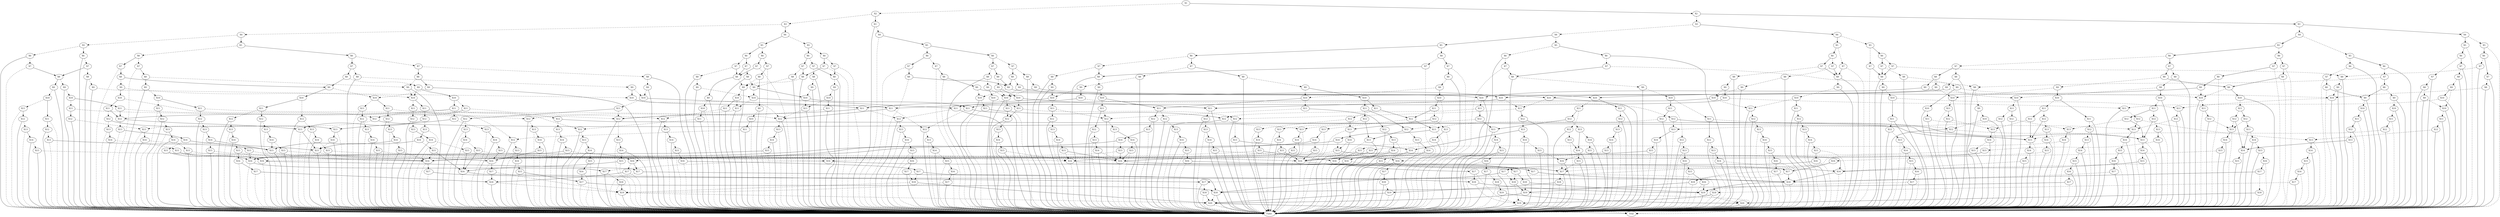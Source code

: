 digraph{139779594853376[label=X1]139779594854960[label="X2"]
139779594853376 -> 139779594854960[style=dashed label="" fontcolor = gray]
139779594852128[label="X3"]
139779594854960 -> 139779594852128[style=dashed label="" fontcolor = gray]
139779594855200[label="X4"]
139779594852128 -> 139779594855200[style=dashed label="" fontcolor = gray]
139780004905552[label="X5"]
139779594855200 -> 139780004905552[style=dashed label="" fontcolor = gray]
139778990195904[label="X6"]
139780004905552 -> 139778990195904[style=dashed label="" fontcolor = gray]
139779603766080[label="X7"]
139778990195904 -> 139779603766080[style=dashed label="" fontcolor = gray]
139779149944512[label="False"]
139779603766080 -> 139779149944512[style=dashed label="" fontcolor = gray]
139779603762624[label="X8 "]
139779603766080 -> 139779603762624 [label="" fontcolor = gray]
139779318108784[label="X9"]
139779603762624 -> 139779318108784[style=dashed label="" fontcolor = gray]
139779318119584[label="X10"]
139779318108784 -> 139779318119584[style=dashed label="" fontcolor = gray]
139779350896000[label="X11"]
139779318119584 -> 139779350896000[style=dashed label="" fontcolor = gray]
139779604437200[label="X12"]
139779350896000 -> 139779604437200[style=dashed label="" fontcolor = gray]
139779603824992[label="X13"]
139779604437200 -> 139779603824992[style=dashed label="" fontcolor = gray]
139779149944512[label="False"]
139779603824992 -> 139779149944512[style=dashed label="" fontcolor = gray]
139779603827344[label="X14 "]
139779603824992 -> 139779603827344 [label="" fontcolor = gray]
139779603829360[label="X15"]
139779603827344 -> 139779603829360[style=dashed label="" fontcolor = gray]
139779149944512[label="False"]
139779603829360 -> 139779149944512[style=dashed label="" fontcolor = gray]
139779603831232[label="X16 "]
139779603829360 -> 139779603831232 [label="" fontcolor = gray]
139779149944512[label="False"]
139779603831232 -> 139779149944512[style=dashed label="" fontcolor = gray]
139779603831760[label="X17 "]
139779603831232 -> 139779603831760 [label="" fontcolor = gray]
139779603832192[label="X18"]
139779603831760 -> 139779603832192[style=dashed label="" fontcolor = gray]
139779149944512[label="False"]
139779603832192 -> 139779149944512[style=dashed label="" fontcolor = gray]
139779603832480[label="X19 "]
139779603832192 -> 139779603832480 [label="" fontcolor = gray]
139779603832816[label="X20"]
139779603832480 -> 139779603832816[style=dashed label="" fontcolor = gray]
139779149944512[label="False"]
139779603832816 -> 139779149944512[style=dashed label="" fontcolor = gray]
139779420448048[label="True "]
139779603832816 -> 139779420448048 [label="" fontcolor = gray]
139779149944512[label="False "]
139779603832480 -> 139779149944512 [label="" fontcolor = gray]
139779149944512[label="False "]
139779603831760 -> 139779149944512 [label="" fontcolor = gray]
139779149944512[label="False "]
139779603827344 -> 139779149944512 [label="" fontcolor = gray]
139779149944512[label="False "]
139779604437200 -> 139779149944512 [label="" fontcolor = gray]
139779604437536[label="X12 "]
139779350896000 -> 139779604437536 [label="" fontcolor = gray]
139779603825808[label="X13"]
139779604437536 -> 139779603825808[style=dashed label="" fontcolor = gray]
139779149944512[label="False"]
139779603825808 -> 139779149944512[style=dashed label="" fontcolor = gray]
139779603828736[label="X14 "]
139779603825808 -> 139779603828736 [label="" fontcolor = gray]
139779603831280[label="X15"]
139779603828736 -> 139779603831280[style=dashed label="" fontcolor = gray]
139779603832000[label="X16"]
139779603831280 -> 139779603832000[style=dashed label="" fontcolor = gray]
139779149944512[label="False"]
139779603832000 -> 139779149944512[style=dashed label="" fontcolor = gray]
139779603832432[label="X17 "]
139779603832000 -> 139779603832432 [label="" fontcolor = gray]
139779603832912[label="X18"]
139779603832432 -> 139779603832912[style=dashed label="" fontcolor = gray]
139779149944512[label="False"]
139779603832912 -> 139779149944512[style=dashed label="" fontcolor = gray]
139779603833152[label="X19 "]
139779603832912 -> 139779603833152 [label="" fontcolor = gray]
139779420448048[label="True"]
139779603833152 -> 139779420448048[style=dashed label="" fontcolor = gray]
139779149944512[label="False "]
139779603833152 -> 139779149944512 [label="" fontcolor = gray]
139779603832960[label="X18 "]
139779603832432 -> 139779603832960 [label="" fontcolor = gray]
139779149944512[label="False"]
139779603832960 -> 139779149944512[style=dashed label="" fontcolor = gray]
139779603833248[label="X19 "]
139779603832960 -> 139779603833248 [label="" fontcolor = gray]
139779603833440[label="X20"]
139779603833248 -> 139779603833440[style=dashed label="" fontcolor = gray]
139779420448048[label="True"]
139779603833440 -> 139779420448048[style=dashed label="" fontcolor = gray]
139779149944512[label="False "]
139779603833440 -> 139779149944512 [label="" fontcolor = gray]
139779149944512[label="False "]
139779603833248 -> 139779149944512 [label="" fontcolor = gray]
139779603831232[label="X16 "]
139779603831280 -> 139779603831232 [label="" fontcolor = gray]
139779149944512[label="False "]
139779603828736 -> 139779149944512 [label="" fontcolor = gray]
139779149944512[label="False "]
139779604437536 -> 139779149944512 [label="" fontcolor = gray]
139779642273712[label="X11 "]
139779318119584 -> 139779642273712 [label="" fontcolor = gray]
139779603827776[label="X12"]
139779642273712 -> 139779603827776[style=dashed label="" fontcolor = gray]
139779603828544[label="X13"]
139779603827776 -> 139779603828544[style=dashed label="" fontcolor = gray]
139779149944512[label="False"]
139779603828544 -> 139779149944512[style=dashed label="" fontcolor = gray]
139779603831568[label="X14 "]
139779603828544 -> 139779603831568 [label="" fontcolor = gray]
139779603832288[label="X15"]
139779603831568 -> 139779603832288[style=dashed label="" fontcolor = gray]
139779149944512[label="False"]
139779603832288 -> 139779149944512[style=dashed label="" fontcolor = gray]
139779603833104[label="X16 "]
139779603832288 -> 139779603833104 [label="" fontcolor = gray]
139779149944512[label="False"]
139779603833104 -> 139779149944512[style=dashed label="" fontcolor = gray]
139779603833536[label="X17 "]
139779603833104 -> 139779603833536 [label="" fontcolor = gray]
139779603832480[label="X19"]
139779603833536 -> 139779603832480[style=dashed label="" fontcolor = gray]
139779603833824[label="X18 "]
139779603833536 -> 139779603833824 [label="" fontcolor = gray]
139779603832480[label="X19"]
139779603833824 -> 139779603832480[style=dashed label="" fontcolor = gray]
139779149944512[label="False "]
139779603833824 -> 139779149944512 [label="" fontcolor = gray]
139779149944512[label="False "]
139779603831568 -> 139779149944512 [label="" fontcolor = gray]
139779149944512[label="False "]
139779603827776 -> 139779149944512 [label="" fontcolor = gray]
139779603825328[label="X12 "]
139779642273712 -> 139779603825328 [label="" fontcolor = gray]
139779603830560[label="X13"]
139779603825328 -> 139779603830560[style=dashed label="" fontcolor = gray]
139779149944512[label="False"]
139779603830560 -> 139779149944512[style=dashed label="" fontcolor = gray]
139779603832240[label="X14 "]
139779603830560 -> 139779603832240 [label="" fontcolor = gray]
139779603833296[label="X15"]
139779603832240 -> 139779603833296[style=dashed label="" fontcolor = gray]
139779603833632[label="X16"]
139779603833296 -> 139779603833632[style=dashed label="" fontcolor = gray]
139779149944512[label="False"]
139779603833632 -> 139779149944512[style=dashed label="" fontcolor = gray]
139779603834016[label="X17 "]
139779603833632 -> 139779603834016 [label="" fontcolor = gray]
139779149944512[label="False"]
139779603834016 -> 139779149944512[style=dashed label="" fontcolor = gray]
139779603832960[label="X18 "]
139779603834016 -> 139779603832960 [label="" fontcolor = gray]
139779603831232[label="X16 "]
139779603833296 -> 139779603831232 [label="" fontcolor = gray]
139779603833344[label="X15 "]
139779603832240 -> 139779603833344 [label="" fontcolor = gray]
139779603833632[label="X16"]
139779603833344 -> 139779603833632[style=dashed label="" fontcolor = gray]
139779149944512[label="False "]
139779603833344 -> 139779149944512 [label="" fontcolor = gray]
139779603831040[label="X13 "]
139779603825328 -> 139779603831040 [label="" fontcolor = gray]
139779149944512[label="False"]
139779603831040 -> 139779149944512[style=dashed label="" fontcolor = gray]
139779603833344[label="X15 "]
139779603831040 -> 139779603833344 [label="" fontcolor = gray]
139779149944512[label="False "]
139779318108784 -> 139779149944512 [label="" fontcolor = gray]
139779318106768[label="X9 "]
139779603762624 -> 139779318106768 [label="" fontcolor = gray]
139779318105856[label="X10"]
139779318106768 -> 139779318105856[style=dashed label="" fontcolor = gray]
139779604444064[label="X11"]
139779318105856 -> 139779604444064[style=dashed label="" fontcolor = gray]
139779149944512[label="False"]
139779604444064 -> 139779149944512[style=dashed label="" fontcolor = gray]
139779603831904[label="X12 "]
139779604444064 -> 139779603831904 [label="" fontcolor = gray]
139779603834112[label="X13"]
139779603831904 -> 139779603834112[style=dashed label="" fontcolor = gray]
139779149944512[label="False"]
139779603834112 -> 139779149944512[style=dashed label="" fontcolor = gray]
139779603834832[label="X14 "]
139779603834112 -> 139779603834832 [label="" fontcolor = gray]
139779603835264[label="X15"]
139779603834832 -> 139779603835264[style=dashed label="" fontcolor = gray]
139779603832000[label="X16"]
139779603835264 -> 139779603832000[style=dashed label="" fontcolor = gray]
139779149944512[label="False "]
139779603835264 -> 139779149944512 [label="" fontcolor = gray]
139779149944512[label="False "]
139779603834832 -> 139779149944512 [label="" fontcolor = gray]
139779149944512[label="False "]
139779603831904 -> 139779149944512 [label="" fontcolor = gray]
139779603826576[label="X11 "]
139779318105856 -> 139779603826576 [label="" fontcolor = gray]
139779149944512[label="False"]
139779603826576 -> 139779149944512[style=dashed label="" fontcolor = gray]
139779603833584[label="X12 "]
139779603826576 -> 139779603833584 [label="" fontcolor = gray]
139779603835456[label="X13"]
139779603833584 -> 139779603835456[style=dashed label="" fontcolor = gray]
139779149944512[label="False"]
139779603835456 -> 139779149944512[style=dashed label="" fontcolor = gray]
139779603835792[label="X15 "]
139779603835456 -> 139779603835792 [label="" fontcolor = gray]
139779603833632[label="X16"]
139779603835792 -> 139779603833632[style=dashed label="" fontcolor = gray]
139779149944512[label="False "]
139779603835792 -> 139779149944512 [label="" fontcolor = gray]
139779149944512[label="False "]
139779603833584 -> 139779149944512 [label="" fontcolor = gray]
139779149944512[label="False "]
139779318106768 -> 139779149944512 [label="" fontcolor = gray]
139779149944512[label="False "]
139778990195904 -> 139779149944512 [label="" fontcolor = gray]
139779149814592[label="X6 "]
139780004905552 -> 139779149814592 [label="" fontcolor = gray]
139780020944608[label="X7"]
139779149814592 -> 139780020944608[style=dashed label="" fontcolor = gray]
139779318118528[label="X8"]
139780020944608 -> 139779318118528[style=dashed label="" fontcolor = gray]
139779366051344[label="X9"]
139779318118528 -> 139779366051344[style=dashed label="" fontcolor = gray]
139779485215824[label="X10"]
139779366051344 -> 139779485215824[style=dashed label="" fontcolor = gray]
139779604437200[label="X12"]
139779485215824 -> 139779604437200[style=dashed label="" fontcolor = gray]
139779483865472[label="X11 "]
139779485215824 -> 139779483865472 [label="" fontcolor = gray]
139779603829840[label="X12"]
139779483865472 -> 139779603829840[style=dashed label="" fontcolor = gray]
139779603832384[label="X13"]
139779603829840 -> 139779603832384[style=dashed label="" fontcolor = gray]
139779149944512[label="False"]
139779603832384 -> 139779149944512[style=dashed label="" fontcolor = gray]
139779603832336[label="X14 "]
139779603832384 -> 139779603832336 [label="" fontcolor = gray]
139779603829216[label="X15"]
139779603832336 -> 139779603829216[style=dashed label="" fontcolor = gray]
139779149944512[label="False"]
139779603829216 -> 139779149944512[style=dashed label="" fontcolor = gray]
139779603828928[label="X16 "]
139779603829216 -> 139779603828928 [label="" fontcolor = gray]
139779149944512[label="False"]
139779603828928 -> 139779149944512[style=dashed label="" fontcolor = gray]
139779603830512[label="X17 "]
139779603828928 -> 139779603830512 [label="" fontcolor = gray]
139779603832480[label="X19"]
139779603830512 -> 139779603832480[style=dashed label="" fontcolor = gray]
139779149944512[label="False "]
139779603830512 -> 139779149944512 [label="" fontcolor = gray]
139779149944512[label="False "]
139779603832336 -> 139779149944512 [label="" fontcolor = gray]
139779149944512[label="False "]
139779603829840 -> 139779149944512 [label="" fontcolor = gray]
139779604437200[label="X12 "]
139779483865472 -> 139779604437200 [label="" fontcolor = gray]
139779149944512[label="False "]
139779366051344 -> 139779149944512 [label="" fontcolor = gray]
139779149944512[label="False "]
139779318118528 -> 139779149944512 [label="" fontcolor = gray]
139779603762624[label="X8 "]
139780020944608 -> 139779603762624 [label="" fontcolor = gray]
139779149944512[label="False "]
139779149814592 -> 139779149944512 [label="" fontcolor = gray]
139780004917024[label="X5 "]
139779594855200 -> 139780004917024 [label="" fontcolor = gray]
139779149819440[label="X6"]
139780004917024 -> 139779149819440[style=dashed label="" fontcolor = gray]
139779366054848[label="X7"]
139779149819440 -> 139779366054848[style=dashed label="" fontcolor = gray]
139779149944512[label="False"]
139779366054848 -> 139779149944512[style=dashed label="" fontcolor = gray]
139779603827968[label="X8 "]
139779366054848 -> 139779603827968 [label="" fontcolor = gray]
139779603839824[label="X9"]
139779603827968 -> 139779603839824[style=dashed label="" fontcolor = gray]
139779603840976[label="X10"]
139779603839824 -> 139779603840976[style=dashed label="" fontcolor = gray]
139779604496688[label="X11"]
139779603840976 -> 139779604496688[style=dashed label="" fontcolor = gray]
139779604496928[label="X12"]
139779604496688 -> 139779604496928[style=dashed label="" fontcolor = gray]
139779604497168[label="X13"]
139779604496928 -> 139779604497168[style=dashed label="" fontcolor = gray]
139779149944512[label="False"]
139779604497168 -> 139779149944512[style=dashed label="" fontcolor = gray]
139779604497360[label="X14 "]
139779604497168 -> 139779604497360 [label="" fontcolor = gray]
139779604497552[label="X15"]
139779604497360 -> 139779604497552[style=dashed label="" fontcolor = gray]
139779149944512[label="False"]
139779604497552 -> 139779149944512[style=dashed label="" fontcolor = gray]
139779604497744[label="X16 "]
139779604497552 -> 139779604497744 [label="" fontcolor = gray]
139779149944512[label="False"]
139779604497744 -> 139779149944512[style=dashed label="" fontcolor = gray]
139779604497936[label="X17 "]
139779604497744 -> 139779604497936 [label="" fontcolor = gray]
139779604498128[label="X18"]
139779604497936 -> 139779604498128[style=dashed label="" fontcolor = gray]
139779149944512[label="False"]
139779604498128 -> 139779149944512[style=dashed label="" fontcolor = gray]
139779603832816[label="X20 "]
139779604498128 -> 139779603832816 [label="" fontcolor = gray]
139779149944512[label="False "]
139779604497936 -> 139779149944512 [label="" fontcolor = gray]
139779149944512[label="False "]
139779604497360 -> 139779149944512 [label="" fontcolor = gray]
139779149944512[label="False "]
139779604496928 -> 139779149944512 [label="" fontcolor = gray]
139779604496976[label="X12 "]
139779604496688 -> 139779604496976 [label="" fontcolor = gray]
139779604497264[label="X13"]
139779604496976 -> 139779604497264[style=dashed label="" fontcolor = gray]
139779149944512[label="False"]
139779604497264 -> 139779149944512[style=dashed label="" fontcolor = gray]
139779604497504[label="X14 "]
139779604497264 -> 139779604497504 [label="" fontcolor = gray]
139779604497792[label="X15"]
139779604497504 -> 139779604497792[style=dashed label="" fontcolor = gray]
139779604498032[label="X16"]
139779604497792 -> 139779604498032[style=dashed label="" fontcolor = gray]
139779149944512[label="False"]
139779604498032 -> 139779149944512[style=dashed label="" fontcolor = gray]
139779604498272[label="X17 "]
139779604498032 -> 139779604498272 [label="" fontcolor = gray]
139779604498512[label="X18"]
139779604498272 -> 139779604498512[style=dashed label="" fontcolor = gray]
139779149944512[label="False"]
139779604498512 -> 139779149944512[style=dashed label="" fontcolor = gray]
139779604498704[label="X19 "]
139779604498512 -> 139779604498704 [label="" fontcolor = gray]
139779420448048[label="True"]
139779604498704 -> 139779420448048[style=dashed label="" fontcolor = gray]
139779603832816[label="X20 "]
139779604498704 -> 139779603832816 [label="" fontcolor = gray]
139779603832960[label="X18 "]
139779604498272 -> 139779603832960 [label="" fontcolor = gray]
139779604497744[label="X16 "]
139779604497792 -> 139779604497744 [label="" fontcolor = gray]
139779149944512[label="False "]
139779604497504 -> 139779149944512 [label="" fontcolor = gray]
139779149944512[label="False "]
139779604496976 -> 139779149944512 [label="" fontcolor = gray]
139779604496736[label="X11 "]
139779603840976 -> 139779604496736 [label="" fontcolor = gray]
139779604497120[label="X12"]
139779604496736 -> 139779604497120[style=dashed label="" fontcolor = gray]
139779604497456[label="X13"]
139779604497120 -> 139779604497456[style=dashed label="" fontcolor = gray]
139779149944512[label="False"]
139779604497456 -> 139779149944512[style=dashed label="" fontcolor = gray]
139779604497840[label="X14 "]
139779604497456 -> 139779604497840 [label="" fontcolor = gray]
139779604498224[label="X15"]
139779604497840 -> 139779604498224[style=dashed label="" fontcolor = gray]
139779149944512[label="False"]
139779604498224 -> 139779149944512[style=dashed label="" fontcolor = gray]
139779604498656[label="X16 "]
139779604498224 -> 139779604498656 [label="" fontcolor = gray]
139779149944512[label="False"]
139779604498656 -> 139779149944512[style=dashed label="" fontcolor = gray]
139779604499136[label="X17 "]
139779604498656 -> 139779604499136 [label="" fontcolor = gray]
139779604499328[label="X18"]
139779604499136 -> 139779604499328[style=dashed label="" fontcolor = gray]
139779603832480[label="X19"]
139779604499328 -> 139779603832480[style=dashed label="" fontcolor = gray]
139779603832816[label="X20 "]
139779604499328 -> 139779603832816 [label="" fontcolor = gray]
139779604499376[label="X18 "]
139779604499136 -> 139779604499376 [label="" fontcolor = gray]
139779603832816[label="X20"]
139779604499376 -> 139779603832816[style=dashed label="" fontcolor = gray]
139779149944512[label="False "]
139779604499376 -> 139779149944512 [label="" fontcolor = gray]
139779149944512[label="False "]
139779604497840 -> 139779149944512 [label="" fontcolor = gray]
139779149944512[label="False "]
139779604497120 -> 139779149944512 [label="" fontcolor = gray]
139779604497216[label="X12 "]
139779604496736 -> 139779604497216 [label="" fontcolor = gray]
139779604497648[label="X13"]
139779604497216 -> 139779604497648[style=dashed label="" fontcolor = gray]
139779149944512[label="False"]
139779604497648 -> 139779149944512[style=dashed label="" fontcolor = gray]
139779604498176[label="X14 "]
139779604497648 -> 139779604498176 [label="" fontcolor = gray]
139779604498848[label="X15"]
139779604498176 -> 139779604498848[style=dashed label="" fontcolor = gray]
139779603833632[label="X16"]
139779604498848 -> 139779603833632[style=dashed label="" fontcolor = gray]
139779604497744[label="X16 "]
139779604498848 -> 139779604497744 [label="" fontcolor = gray]
139779603833344[label="X15 "]
139779604498176 -> 139779603833344 [label="" fontcolor = gray]
139779603831040[label="X13 "]
139779604497216 -> 139779603831040 [label="" fontcolor = gray]
139779149944512[label="False "]
139779603839824 -> 139779149944512 [label="" fontcolor = gray]
139779603840160[label="X9 "]
139779603827968 -> 139779603840160 [label="" fontcolor = gray]
139779604496544[label="X10"]
139779603840160 -> 139779604496544[style=dashed label="" fontcolor = gray]
139779604497072[label="X11"]
139779604496544 -> 139779604497072[style=dashed label="" fontcolor = gray]
139779149944512[label="False"]
139779604497072 -> 139779149944512[style=dashed label="" fontcolor = gray]
139779604497984[label="X12 "]
139779604497072 -> 139779604497984 [label="" fontcolor = gray]
139779604499856[label="X13"]
139779604497984 -> 139779604499856[style=dashed label="" fontcolor = gray]
139779149944512[label="False"]
139779604499856 -> 139779149944512[style=dashed label="" fontcolor = gray]
139779604501056[label="X14 "]
139779604499856 -> 139779604501056 [label="" fontcolor = gray]
139779604501440[label="X15"]
139779604501056 -> 139779604501440[style=dashed label="" fontcolor = gray]
139779604498032[label="X16"]
139779604501440 -> 139779604498032[style=dashed label="" fontcolor = gray]
139779149944512[label="False "]
139779604501440 -> 139779149944512 [label="" fontcolor = gray]
139779149944512[label="False "]
139779604501056 -> 139779149944512 [label="" fontcolor = gray]
139779149944512[label="False "]
139779604497984 -> 139779149944512 [label="" fontcolor = gray]
139779604497312[label="X11 "]
139779604496544 -> 139779604497312 [label="" fontcolor = gray]
139779604498608[label="X12"]
139779604497312 -> 139779604498608[style=dashed label="" fontcolor = gray]
139779604501248[label="X13"]
139779604498608 -> 139779604501248[style=dashed label="" fontcolor = gray]
139779149944512[label="False"]
139779604501248 -> 139779149944512[style=dashed label="" fontcolor = gray]
139779604502112[label="X14 "]
139779604501248 -> 139779604502112 [label="" fontcolor = gray]
139779604502496[label="X15"]
139779604502112 -> 139779604502496[style=dashed label="" fontcolor = gray]
139779149944512[label="False"]
139779604502496 -> 139779149944512[style=dashed label="" fontcolor = gray]
139779604502736[label="X17 "]
139779604502496 -> 139779604502736 [label="" fontcolor = gray]
139779149944512[label="False"]
139779604502736 -> 139779149944512[style=dashed label="" fontcolor = gray]
139779604499376[label="X18 "]
139779604502736 -> 139779604499376 [label="" fontcolor = gray]
139779149944512[label="False "]
139779604502112 -> 139779149944512 [label="" fontcolor = gray]
139779149944512[label="False "]
139779604498608 -> 139779149944512 [label="" fontcolor = gray]
139779604499760[label="X12 "]
139779604497312 -> 139779604499760 [label="" fontcolor = gray]
139779604501728[label="X13"]
139779604499760 -> 139779604501728[style=dashed label="" fontcolor = gray]
139779149944512[label="False"]
139779604501728 -> 139779149944512[style=dashed label="" fontcolor = gray]
139779604502832[label="X14 "]
139779604501728 -> 139779604502832 [label="" fontcolor = gray]
139779604503264[label="X15"]
139779604502832 -> 139779604503264[style=dashed label="" fontcolor = gray]
139779603833632[label="X16"]
139779604503264 -> 139779603833632[style=dashed label="" fontcolor = gray]
139779149944512[label="False "]
139779604503264 -> 139779149944512 [label="" fontcolor = gray]
139779603835792[label="X15 "]
139779604502832 -> 139779603835792 [label="" fontcolor = gray]
139779149944512[label="False "]
139779604499760 -> 139779149944512 [label="" fontcolor = gray]
139779149944512[label="False "]
139779603840160 -> 139779149944512 [label="" fontcolor = gray]
139780004742528[label="X7 "]
139779149819440 -> 139780004742528 [label="" fontcolor = gray]
139779149944512[label="False"]
139780004742528 -> 139779149944512[style=dashed label="" fontcolor = gray]
139779603837280[label="X8 "]
139780004742528 -> 139779603837280 [label="" fontcolor = gray]
139779604496880[label="X9"]
139779603837280 -> 139779604496880[style=dashed label="" fontcolor = gray]
139779603840976[label="X10"]
139779604496880 -> 139779603840976[style=dashed label="" fontcolor = gray]
139779604502592[label="X10 "]
139779604496880 -> 139779604502592 [label="" fontcolor = gray]
139779604503888[label="X12"]
139779604502592 -> 139779604503888[style=dashed label="" fontcolor = gray]
139779603825808[label="X13"]
139779604503888 -> 139779603825808[style=dashed label="" fontcolor = gray]
139779604505184[label="X13 "]
139779604503888 -> 139779604505184 [label="" fontcolor = gray]
139779149944512[label="False"]
139779604505184 -> 139779149944512[style=dashed label="" fontcolor = gray]
139779604506480[label="X14 "]
139779604505184 -> 139779604506480 [label="" fontcolor = gray]
139779604507536[label="X15"]
139779604506480 -> 139779604507536[style=dashed label="" fontcolor = gray]
139779604508304[label="X16"]
139779604507536 -> 139779604508304[style=dashed label="" fontcolor = gray]
139779149944512[label="False"]
139779604508304 -> 139779149944512[style=dashed label="" fontcolor = gray]
139779603832960[label="X18 "]
139779604508304 -> 139779603832960 [label="" fontcolor = gray]
139779149944512[label="False "]
139779604507536 -> 139779149944512 [label="" fontcolor = gray]
139779149944512[label="False "]
139779604506480 -> 139779149944512 [label="" fontcolor = gray]
139779604504176[label="X11 "]
139779604502592 -> 139779604504176 [label="" fontcolor = gray]
139779604505664[label="X12"]
139779604504176 -> 139779604505664[style=dashed label="" fontcolor = gray]
139779604507488[label="X13"]
139779604505664 -> 139779604507488[style=dashed label="" fontcolor = gray]
139779149944512[label="False"]
139779604507488 -> 139779149944512[style=dashed label="" fontcolor = gray]
139779604508448[label="X14 "]
139779604507488 -> 139779604508448 [label="" fontcolor = gray]
139779604508928[label="X15"]
139779604508448 -> 139779604508928[style=dashed label="" fontcolor = gray]
139779604509216[label="X16"]
139779604508928 -> 139779604509216[style=dashed label="" fontcolor = gray]
139779149944512[label="False"]
139779604509216 -> 139779149944512[style=dashed label="" fontcolor = gray]
139779604509456[label="X17 "]
139779604509216 -> 139779604509456 [label="" fontcolor = gray]
139779149944512[label="False"]
139779604509456 -> 139779149944512[style=dashed label="" fontcolor = gray]
139779604509648[label="X18 "]
139779604509456 -> 139779604509648 [label="" fontcolor = gray]
139779603833152[label="X19"]
139779604509648 -> 139779603833152[style=dashed label="" fontcolor = gray]
139779603833248[label="X19 "]
139779604509648 -> 139779603833248 [label="" fontcolor = gray]
139779603833104[label="X16 "]
139779604508928 -> 139779603833104 [label="" fontcolor = gray]
139779149944512[label="False "]
139779604508448 -> 139779149944512 [label="" fontcolor = gray]
139779604507920[label="X13 "]
139779604505664 -> 139779604507920 [label="" fontcolor = gray]
139779149944512[label="False"]
139779604507920 -> 139779149944512[style=dashed label="" fontcolor = gray]
139779604508688[label="X14 "]
139779604507920 -> 139779604508688 [label="" fontcolor = gray]
139779603833344[label="X15"]
139779604508688 -> 139779603833344[style=dashed label="" fontcolor = gray]
139779149944512[label="False "]
139779604508688 -> 139779149944512 [label="" fontcolor = gray]
139779603825328[label="X12 "]
139779604504176 -> 139779603825328 [label="" fontcolor = gray]
139779604497408[label="X9 "]
139779603837280 -> 139779604497408 [label="" fontcolor = gray]
139779604503024[label="X10"]
139779604497408 -> 139779604503024[style=dashed label="" fontcolor = gray]
139779604505280[label="X11"]
139779604503024 -> 139779604505280[style=dashed label="" fontcolor = gray]
139779149944512[label="False"]
139779604505280 -> 139779149944512[style=dashed label="" fontcolor = gray]
139779604508976[label="X12 "]
139779604505280 -> 139779604508976 [label="" fontcolor = gray]
139779604510752[label="X13"]
139779604508976 -> 139779604510752[style=dashed label="" fontcolor = gray]
139779149944512[label="False"]
139779604510752 -> 139779149944512[style=dashed label="" fontcolor = gray]
139779604512048[label="X14 "]
139779604510752 -> 139779604512048 [label="" fontcolor = gray]
139779604512480[label="X15"]
139779604512048 -> 139779604512480[style=dashed label="" fontcolor = gray]
139779604498032[label="X16"]
139779604512480 -> 139779604498032[style=dashed label="" fontcolor = gray]
139779149944512[label="False "]
139779604512480 -> 139779149944512 [label="" fontcolor = gray]
139779149944512[label="False "]
139779604512048 -> 139779149944512 [label="" fontcolor = gray]
139779149944512[label="False "]
139779604508976 -> 139779149944512 [label="" fontcolor = gray]
139779604507056[label="X11 "]
139779604503024 -> 139779604507056 [label="" fontcolor = gray]
139779604509504[label="X12"]
139779604507056 -> 139779604509504[style=dashed label="" fontcolor = gray]
139779604512240[label="X13"]
139779604509504 -> 139779604512240[style=dashed label="" fontcolor = gray]
139779149944512[label="False"]
139779604512240 -> 139779149944512[style=dashed label="" fontcolor = gray]
139779604185584[label="X14 "]
139779604512240 -> 139779604185584 [label="" fontcolor = gray]
139779604186112[label="X15"]
139779604185584 -> 139779604186112[style=dashed label="" fontcolor = gray]
139779149944512[label="False"]
139779604186112 -> 139779149944512[style=dashed label="" fontcolor = gray]
139779604186304[label="X16 "]
139779604186112 -> 139779604186304 [label="" fontcolor = gray]
139779149944512[label="False"]
139779604186304 -> 139779149944512[style=dashed label="" fontcolor = gray]
139779604502736[label="X17 "]
139779604186304 -> 139779604502736 [label="" fontcolor = gray]
139779149944512[label="False "]
139779604185584 -> 139779149944512 [label="" fontcolor = gray]
139779149944512[label="False "]
139779604509504 -> 139779149944512 [label="" fontcolor = gray]
139779604510656[label="X12 "]
139779604507056 -> 139779604510656 [label="" fontcolor = gray]
139779604185200[label="X13"]
139779604510656 -> 139779604185200[style=dashed label="" fontcolor = gray]
139779149944512[label="False"]
139779604185200 -> 139779149944512[style=dashed label="" fontcolor = gray]
139779604186400[label="X14 "]
139779604185200 -> 139779604186400 [label="" fontcolor = gray]
139779604186832[label="X15"]
139779604186400 -> 139779604186832[style=dashed label="" fontcolor = gray]
139779603833632[label="X16"]
139779604186832 -> 139779603833632[style=dashed label="" fontcolor = gray]
139779149944512[label="False "]
139779604186832 -> 139779149944512 [label="" fontcolor = gray]
139779603835792[label="X15 "]
139779604186400 -> 139779603835792 [label="" fontcolor = gray]
139779149944512[label="False "]
139779604510656 -> 139779149944512 [label="" fontcolor = gray]
139779604503552[label="X10 "]
139779604497408 -> 139779604503552 [label="" fontcolor = gray]
139779604507968[label="X12"]
139779604503552 -> 139779604507968[style=dashed label="" fontcolor = gray]
139779604512672[label="X13"]
139779604507968 -> 139779604512672[style=dashed label="" fontcolor = gray]
139779149944512[label="False"]
139779604512672 -> 139779149944512[style=dashed label="" fontcolor = gray]
139779604187072[label="X14 "]
139779604512672 -> 139779604187072 [label="" fontcolor = gray]
139779604187840[label="X15"]
139779604187072 -> 139779604187840[style=dashed label="" fontcolor = gray]
139779603832000[label="X16"]
139779604187840 -> 139779603832000[style=dashed label="" fontcolor = gray]
139779149944512[label="False "]
139779604187840 -> 139779149944512 [label="" fontcolor = gray]
139779149944512[label="False "]
139779604187072 -> 139779149944512 [label="" fontcolor = gray]
139779149944512[label="False "]
139779604507968 -> 139779149944512 [label="" fontcolor = gray]
139779604509360[label="X11 "]
139779604503552 -> 139779604509360 [label="" fontcolor = gray]
139779604186592[label="X12"]
139779604509360 -> 139779604186592[style=dashed label="" fontcolor = gray]
139779604188320[label="X13"]
139779604186592 -> 139779604188320[style=dashed label="" fontcolor = gray]
139779149944512[label="False"]
139779604188320 -> 139779149944512[style=dashed label="" fontcolor = gray]
139779604189088[label="X14 "]
139779604188320 -> 139779604189088 [label="" fontcolor = gray]
139779604189424[label="X15"]
139779604189088 -> 139779604189424[style=dashed label="" fontcolor = gray]
139779604509216[label="X16"]
139779604189424 -> 139779604509216[style=dashed label="" fontcolor = gray]
139779604189664[label="X16 "]
139779604189424 -> 139779604189664 [label="" fontcolor = gray]
139779149944512[label="False"]
139779604189664 -> 139779149944512[style=dashed label="" fontcolor = gray]
139779604189952[label="X17 "]
139779604189664 -> 139779604189952 [label="" fontcolor = gray]
139779149944512[label="False"]
139779604189952 -> 139779149944512[style=dashed label="" fontcolor = gray]
139779603833824[label="X18 "]
139779604189952 -> 139779603833824 [label="" fontcolor = gray]
139779149944512[label="False "]
139779604189088 -> 139779149944512 [label="" fontcolor = gray]
139779149944512[label="False "]
139779604186592 -> 139779149944512 [label="" fontcolor = gray]
139779604187216[label="X12 "]
139779604509360 -> 139779604187216 [label="" fontcolor = gray]
139779604188800[label="X13"]
139779604187216 -> 139779604188800[style=dashed label="" fontcolor = gray]
139779149944512[label="False"]
139779604188800 -> 139779149944512[style=dashed label="" fontcolor = gray]
139779604189760[label="X14 "]
139779604188800 -> 139779604189760 [label="" fontcolor = gray]
139779604190384[label="X15"]
139779604189760 -> 139779604190384[style=dashed label="" fontcolor = gray]
139779603833632[label="X16"]
139779604190384 -> 139779603833632[style=dashed label="" fontcolor = gray]
139779149944512[label="False "]
139779604190384 -> 139779149944512 [label="" fontcolor = gray]
139779603835792[label="X15 "]
139779604189760 -> 139779603835792 [label="" fontcolor = gray]
139779149944512[label="False "]
139779604187216 -> 139779149944512 [label="" fontcolor = gray]
139779603773568[label="X6 "]
139780004917024 -> 139779603773568 [label="" fontcolor = gray]
139779603830752[label="X7"]
139779603773568 -> 139779603830752[style=dashed label="" fontcolor = gray]
139779604496496[label="X8"]
139779603830752 -> 139779604496496[style=dashed label="" fontcolor = gray]
139779604504560[label="X9"]
139779604496496 -> 139779604504560[style=dashed label="" fontcolor = gray]
139779604511856[label="X10"]
139779604504560 -> 139779604511856[style=dashed label="" fontcolor = gray]
139779604188752[label="X11"]
139779604511856 -> 139779604188752[style=dashed label="" fontcolor = gray]
139779604496928[label="X12"]
139779604188752 -> 139779604496928[style=dashed label="" fontcolor = gray]
139779604190720[label="X12 "]
139779604188752 -> 139779604190720 [label="" fontcolor = gray]
139779604191680[label="X13"]
139779604190720 -> 139779604191680[style=dashed label="" fontcolor = gray]
139779149944512[label="False"]
139779604191680 -> 139779149944512[style=dashed label="" fontcolor = gray]
139779604192064[label="X14 "]
139779604191680 -> 139779604192064 [label="" fontcolor = gray]
139779604192400[label="X15"]
139779604192064 -> 139779604192400[style=dashed label="" fontcolor = gray]
139779604192640[label="X16"]
139779604192400 -> 139779604192640[style=dashed label="" fontcolor = gray]
139779149944512[label="False"]
139779604192640 -> 139779149944512[style=dashed label="" fontcolor = gray]
139779604192880[label="X17 "]
139779604192640 -> 139779604192880 [label="" fontcolor = gray]
139779604193120[label="X18"]
139779604192880 -> 139779604193120[style=dashed label="" fontcolor = gray]
139779149944512[label="False"]
139779604193120 -> 139779149944512[style=dashed label="" fontcolor = gray]
139779604193312[label="X19 "]
139779604193120 -> 139779604193312 [label="" fontcolor = gray]
139779149944512[label="False"]
139779604193312 -> 139779149944512[style=dashed label="" fontcolor = gray]
139779603832816[label="X20 "]
139779604193312 -> 139779603832816 [label="" fontcolor = gray]
139779149944512[label="False "]
139779604192880 -> 139779149944512 [label="" fontcolor = gray]
139779604497744[label="X16 "]
139779604192400 -> 139779604497744 [label="" fontcolor = gray]
139779149944512[label="False "]
139779604192064 -> 139779149944512 [label="" fontcolor = gray]
139779149944512[label="False "]
139779604190720 -> 139779149944512 [label="" fontcolor = gray]
139779604189472[label="X11 "]
139779604511856 -> 139779604189472 [label="" fontcolor = gray]
139779604191248[label="X12"]
139779604189472 -> 139779604191248[style=dashed label="" fontcolor = gray]
139779604191968[label="X13"]
139779604191248 -> 139779604191968[style=dashed label="" fontcolor = gray]
139779149944512[label="False"]
139779604191968 -> 139779149944512[style=dashed label="" fontcolor = gray]
139779604192448[label="X14 "]
139779604191968 -> 139779604192448 [label="" fontcolor = gray]
139779604192832[label="X15"]
139779604192448 -> 139779604192832[style=dashed label="" fontcolor = gray]
139779149944512[label="False"]
139779604192832 -> 139779149944512[style=dashed label="" fontcolor = gray]
139779604193216[label="X16 "]
139779604192832 -> 139779604193216 [label="" fontcolor = gray]
139779149944512[label="False"]
139779604193216 -> 139779149944512[style=dashed label="" fontcolor = gray]
139779604193600[label="X17 "]
139779604193216 -> 139779604193600 [label="" fontcolor = gray]
139779604499328[label="X18"]
139779604193600 -> 139779604499328[style=dashed label="" fontcolor = gray]
139779149944512[label="False "]
139779604193600 -> 139779149944512 [label="" fontcolor = gray]
139779149944512[label="False "]
139779604192448 -> 139779149944512 [label="" fontcolor = gray]
139779149944512[label="False "]
139779604191248 -> 139779149944512 [label="" fontcolor = gray]
139779604496928[label="X12 "]
139779604189472 -> 139779604496928 [label="" fontcolor = gray]
139779149944512[label="False "]
139779604504560 -> 139779149944512 [label="" fontcolor = gray]
139779149944512[label="False "]
139779604496496 -> 139779149944512 [label="" fontcolor = gray]
139779604498368[label="X8 "]
139779603830752 -> 139779604498368 [label="" fontcolor = gray]
139779603839824[label="X9"]
139779604498368 -> 139779603839824[style=dashed label="" fontcolor = gray]
139779604186256[label="X9 "]
139779604498368 -> 139779604186256 [label="" fontcolor = gray]
139779604503024[label="X10"]
139779604186256 -> 139779604503024[style=dashed label="" fontcolor = gray]
139779149944512[label="False "]
139779604186256 -> 139779149944512 [label="" fontcolor = gray]
139779603840496[label="X7 "]
139779603773568 -> 139779603840496 [label="" fontcolor = gray]
139779604502688[label="X8"]
139779603840496 -> 139779604502688[style=dashed label="" fontcolor = gray]
139779604192592[label="X9"]
139779604502688 -> 139779604192592[style=dashed label="" fontcolor = gray]
139779604511856[label="X10"]
139779604192592 -> 139779604511856[style=dashed label="" fontcolor = gray]
139779485215824[label="X10 "]
139779604192592 -> 139779485215824 [label="" fontcolor = gray]
139779149944512[label="False "]
139779604502688 -> 139779149944512 [label="" fontcolor = gray]
139779604507248[label="X8 "]
139779603840496 -> 139779604507248 [label="" fontcolor = gray]
139779604195088[label="X9"]
139779604507248 -> 139779604195088[style=dashed label="" fontcolor = gray]
139779603840976[label="X10"]
139779604195088 -> 139779603840976[style=dashed label="" fontcolor = gray]
139779612168144[label="X10 "]
139779604195088 -> 139779612168144 [label="" fontcolor = gray]
139779612169632[label="X11"]
139779612168144 -> 139779612169632[style=dashed label="" fontcolor = gray]
139779612170640[label="X12"]
139779612169632 -> 139779612170640[style=dashed label="" fontcolor = gray]
139779612171648[label="X13"]
139779612170640 -> 139779612171648[style=dashed label="" fontcolor = gray]
139779149944512[label="False"]
139779612171648 -> 139779149944512[style=dashed label="" fontcolor = gray]
139779612172896[label="X14 "]
139779612171648 -> 139779612172896 [label="" fontcolor = gray]
139779612173472[label="X15"]
139779612172896 -> 139779612173472[style=dashed label="" fontcolor = gray]
139779612173856[label="X16"]
139779612173472 -> 139779612173856[style=dashed label="" fontcolor = gray]
139779603831760[label="X17"]
139779612173856 -> 139779603831760[style=dashed label="" fontcolor = gray]
139779603832432[label="X17 "]
139779612173856 -> 139779603832432 [label="" fontcolor = gray]
139779603831232[label="X16 "]
139779612173472 -> 139779603831232 [label="" fontcolor = gray]
139779149944512[label="False "]
139779612172896 -> 139779149944512 [label="" fontcolor = gray]
139779604505184[label="X13 "]
139779612170640 -> 139779604505184 [label="" fontcolor = gray]
139779604503888[label="X12 "]
139779612169632 -> 139779604503888 [label="" fontcolor = gray]
139779612169968[label="X11 "]
139779612168144 -> 139779612169968 [label="" fontcolor = gray]
139779612171408[label="X12"]
139779612169968 -> 139779612171408[style=dashed label="" fontcolor = gray]
139779612173952[label="X13"]
139779612171408 -> 139779612173952[style=dashed label="" fontcolor = gray]
139779149944512[label="False"]
139779612173952 -> 139779149944512[style=dashed label="" fontcolor = gray]
139779612175248[label="X14 "]
139779612173952 -> 139779612175248 [label="" fontcolor = gray]
139779612175728[label="X15"]
139779612175248 -> 139779612175728[style=dashed label="" fontcolor = gray]
139779612176208[label="X16"]
139779612175728 -> 139779612176208[style=dashed label="" fontcolor = gray]
139779612176544[label="X17"]
139779612176208 -> 139779612176544[style=dashed label="" fontcolor = gray]
139779149944512[label="False"]
139779612176544 -> 139779149944512[style=dashed label="" fontcolor = gray]
139779603833824[label="X18 "]
139779612176544 -> 139779603833824 [label="" fontcolor = gray]
139779604509456[label="X17 "]
139779612176208 -> 139779604509456 [label="" fontcolor = gray]
139779603833104[label="X16 "]
139779612175728 -> 139779603833104 [label="" fontcolor = gray]
139779149944512[label="False "]
139779612175248 -> 139779149944512 [label="" fontcolor = gray]
139779604507920[label="X13 "]
139779612171408 -> 139779604507920 [label="" fontcolor = gray]
139779603825328[label="X12 "]
139779612169968 -> 139779603825328 [label="" fontcolor = gray]
139779604497408[label="X9 "]
139779604507248 -> 139779604497408 [label="" fontcolor = gray]
139780004910880[label="X4 "]
139779594852128 -> 139780004910880 [label="" fontcolor = gray]
139778990208384[label="X5"]
139780004910880 -> 139778990208384[style=dashed label="" fontcolor = gray]
139779318116224[label="X6"]
139778990208384 -> 139779318116224[style=dashed label="" fontcolor = gray]
139779604194368[label="X7"]
139779318116224 -> 139779604194368[style=dashed label="" fontcolor = gray]
139779149944512[label="False"]
139779604194368 -> 139779149944512[style=dashed label="" fontcolor = gray]
139779603831328[label="X8 "]
139779604194368 -> 139779603831328 [label="" fontcolor = gray]
139779603827200[label="X9"]
139779603831328 -> 139779603827200[style=dashed label="" fontcolor = gray]
139779604444592[label="X10"]
139779603827200 -> 139779604444592[style=dashed label="" fontcolor = gray]
139779604444256[label="X11"]
139779604444592 -> 139779604444256[style=dashed label="" fontcolor = gray]
139779604437200[label="X12"]
139779604444256 -> 139779604437200[style=dashed label="" fontcolor = gray]
139779149944512[label="False "]
139779604444256 -> 139779149944512 [label="" fontcolor = gray]
139779604444976[label="X11 "]
139779604444592 -> 139779604444976 [label="" fontcolor = gray]
139779603827776[label="X12"]
139779604444976 -> 139779603827776[style=dashed label="" fontcolor = gray]
139779149944512[label="False "]
139779604444976 -> 139779149944512 [label="" fontcolor = gray]
139779149944512[label="False "]
139779603827200 -> 139779149944512 [label="" fontcolor = gray]
139779149944512[label="False "]
139779603831328 -> 139779149944512 [label="" fontcolor = gray]
139779603840928[label="X7 "]
139779318116224 -> 139779603840928 [label="" fontcolor = gray]
139779149944512[label="False"]
139779603840928 -> 139779149944512[style=dashed label="" fontcolor = gray]
139779603829552[label="X8 "]
139779603840928 -> 139779603829552 [label="" fontcolor = gray]
139779604443536[label="X9"]
139779603829552 -> 139779604443536[style=dashed label="" fontcolor = gray]
139779604443152[label="X10"]
139779604443536 -> 139779604443152[style=dashed label="" fontcolor = gray]
139779604443488[label="X11"]
139779604443152 -> 139779604443488[style=dashed label="" fontcolor = gray]
139779604496928[label="X12"]
139779604443488 -> 139779604496928[style=dashed label="" fontcolor = gray]
139779149944512[label="False "]
139779604443488 -> 139779149944512 [label="" fontcolor = gray]
139779604443680[label="X11 "]
139779604443152 -> 139779604443680 [label="" fontcolor = gray]
139779604497120[label="X12"]
139779604443680 -> 139779604497120[style=dashed label="" fontcolor = gray]
139779149944512[label="False "]
139779604443680 -> 139779149944512 [label="" fontcolor = gray]
139779149944512[label="False "]
139779604443536 -> 139779149944512 [label="" fontcolor = gray]
139779149944512[label="False "]
139779603829552 -> 139779149944512 [label="" fontcolor = gray]
139779604500864[label="X6 "]
139778990208384 -> 139779604500864 [label="" fontcolor = gray]
139779603830224[label="X7"]
139779604500864 -> 139779603830224[style=dashed label="" fontcolor = gray]
139779604444400[label="X8"]
139779603830224 -> 139779604444400[style=dashed label="" fontcolor = gray]
139779604443824[label="X9"]
139779604444400 -> 139779604443824[style=dashed label="" fontcolor = gray]
139779604441520[label="X10"]
139779604443824 -> 139779604441520[style=dashed label="" fontcolor = gray]
139779604444256[label="X11"]
139779604441520 -> 139779604444256[style=dashed label="" fontcolor = gray]
139779604441280[label="X11 "]
139779604441520 -> 139779604441280 [label="" fontcolor = gray]
139779603829840[label="X12"]
139779604441280 -> 139779603829840[style=dashed label="" fontcolor = gray]
139779149944512[label="False "]
139779604441280 -> 139779149944512 [label="" fontcolor = gray]
139779149944512[label="False "]
139779604443824 -> 139779149944512 [label="" fontcolor = gray]
139779149944512[label="False "]
139779604444400 -> 139779149944512 [label="" fontcolor = gray]
139779603831328[label="X8 "]
139779603830224 -> 139779603831328 [label="" fontcolor = gray]
139779604445840[label="X7 "]
139779604500864 -> 139779604445840 [label="" fontcolor = gray]
139779604441232[label="X8"]
139779604445840 -> 139779604441232[style=dashed label="" fontcolor = gray]
139779604440800[label="X9"]
139779604441232 -> 139779604440800[style=dashed label="" fontcolor = gray]
139779604439744[label="X10"]
139779604440800 -> 139779604439744[style=dashed label="" fontcolor = gray]
139779604443488[label="X11"]
139779604439744 -> 139779604443488[style=dashed label="" fontcolor = gray]
139779604437824[label="X11 "]
139779604439744 -> 139779604437824 [label="" fontcolor = gray]
139779604191248[label="X12"]
139779604437824 -> 139779604191248[style=dashed label="" fontcolor = gray]
139779149944512[label="False "]
139779604437824 -> 139779149944512 [label="" fontcolor = gray]
139779604441520[label="X10 "]
139779604440800 -> 139779604441520 [label="" fontcolor = gray]
139779149944512[label="False "]
139779604441232 -> 139779149944512 [label="" fontcolor = gray]
139779603829552[label="X8 "]
139779604445840 -> 139779603829552 [label="" fontcolor = gray]
139779149808400[label="X5 "]
139780004910880 -> 139779149808400 [label="" fontcolor = gray]
139779604190048[label="X6"]
139779149808400 -> 139779604190048[style=dashed label="" fontcolor = gray]
139779604442240[label="X7"]
139779604190048 -> 139779604442240[style=dashed label="" fontcolor = gray]
139779149944512[label="False"]
139779604442240 -> 139779149944512[style=dashed label="" fontcolor = gray]
139779604439072[label="X8 "]
139779604442240 -> 139779604439072 [label="" fontcolor = gray]
139779604443536[label="X9"]
139779604439072 -> 139779604443536[style=dashed label="" fontcolor = gray]
139779604435952[label="X9 "]
139779604439072 -> 139779604435952 [label="" fontcolor = gray]
139779604434656[label="X10"]
139779604435952 -> 139779604434656[style=dashed label="" fontcolor = gray]
139779149944512[label="False"]
139779604434656 -> 139779149944512[style=dashed label="" fontcolor = gray]
139779604433216[label="X11 "]
139779604434656 -> 139779604433216 [label="" fontcolor = gray]
139779604498608[label="X12"]
139779604433216 -> 139779604498608[style=dashed label="" fontcolor = gray]
139779149944512[label="False "]
139779604433216 -> 139779149944512 [label="" fontcolor = gray]
139779149944512[label="False "]
139779604435952 -> 139779149944512 [label="" fontcolor = gray]
139779604440368[label="X7 "]
139779604190048 -> 139779604440368 [label="" fontcolor = gray]
139779149944512[label="False"]
139779604440368 -> 139779149944512[style=dashed label="" fontcolor = gray]
139779604434944[label="X8 "]
139779604440368 -> 139779604434944 [label="" fontcolor = gray]
139779604443536[label="X9"]
139779604434944 -> 139779604443536[style=dashed label="" fontcolor = gray]
139779604433168[label="X9 "]
139779604434944 -> 139779604433168 [label="" fontcolor = gray]
139779612836432[label="X10"]
139779604433168 -> 139779612836432[style=dashed label="" fontcolor = gray]
139779149944512[label="False"]
139779612836432 -> 139779149944512[style=dashed label="" fontcolor = gray]
139779612837200[label="X11 "]
139779612836432 -> 139779612837200 [label="" fontcolor = gray]
139779604509504[label="X12"]
139779612837200 -> 139779604509504[style=dashed label="" fontcolor = gray]
139779149944512[label="False "]
139779612837200 -> 139779149944512 [label="" fontcolor = gray]
139779149944512[label="False "]
139779604433168 -> 139779149944512 [label="" fontcolor = gray]
139779603831136[label="X6 "]
139779149808400 -> 139779603831136 [label="" fontcolor = gray]
139779604437344[label="X7"]
139779603831136 -> 139779604437344[style=dashed label="" fontcolor = gray]
139779604434128[label="X8"]
139779604437344 -> 139779604434128[style=dashed label="" fontcolor = gray]
139779612836864[label="X9"]
139779604434128 -> 139779612836864[style=dashed label="" fontcolor = gray]
139779604439744[label="X10"]
139779612836864 -> 139779604439744[style=dashed label="" fontcolor = gray]
139779149944512[label="False "]
139779612836864 -> 139779149944512 [label="" fontcolor = gray]
139779149944512[label="False "]
139779604434128 -> 139779149944512 [label="" fontcolor = gray]
139779604434944[label="X8 "]
139779604437344 -> 139779604434944 [label="" fontcolor = gray]
139779604435664[label="X7 "]
139779603831136 -> 139779604435664 [label="" fontcolor = gray]
139779612836240[label="X8"]
139779604435664 -> 139779612836240[style=dashed label="" fontcolor = gray]
139779604440800[label="X9"]
139779612836240 -> 139779604440800[style=dashed label="" fontcolor = gray]
139779149944512[label="False "]
139779612836240 -> 139779149944512 [label="" fontcolor = gray]
139779604434944[label="X8 "]
139779604435664 -> 139779604434944 [label="" fontcolor = gray]
139779594859856[label="X3 "]
139779594854960 -> 139779594859856 [label="" fontcolor = gray]
139780004919472[label="X4"]
139779594859856 -> 139780004919472[style=dashed label="" fontcolor = gray]
139779149944512[label="False"]
139780004919472 -> 139779149944512[style=dashed label="" fontcolor = gray]
139779604447088[label="X5 "]
139780004919472 -> 139779604447088 [label="" fontcolor = gray]
139779612839984[label="X6"]
139779604447088 -> 139779612839984[style=dashed label="" fontcolor = gray]
139779612847808[label="X7"]
139779612839984 -> 139779612847808[style=dashed label="" fontcolor = gray]
139779149944512[label="False"]
139779612847808 -> 139779149944512[style=dashed label="" fontcolor = gray]
139779612850160[label="X8 "]
139779612847808 -> 139779612850160 [label="" fontcolor = gray]
139779149944512[label="False"]
139779612850160 -> 139779149944512[style=dashed label="" fontcolor = gray]
139779612377632[label="X9 "]
139779612850160 -> 139779612377632 [label="" fontcolor = gray]
139779612378112[label="X10"]
139779612377632 -> 139779612378112[style=dashed label="" fontcolor = gray]
139779612378496[label="X11"]
139779612378112 -> 139779612378496[style=dashed label="" fontcolor = gray]
139779149944512[label="False"]
139779612378496 -> 139779149944512[style=dashed label="" fontcolor = gray]
139779612378736[label="X12 "]
139779612378496 -> 139779612378736 [label="" fontcolor = gray]
139779612378976[label="X13"]
139779612378736 -> 139779612378976[style=dashed label="" fontcolor = gray]
139779149944512[label="False"]
139779612378976 -> 139779149944512[style=dashed label="" fontcolor = gray]
139779612379216[label="X14 "]
139779612378976 -> 139779612379216 [label="" fontcolor = gray]
139779612379408[label="X15"]
139779612379216 -> 139779612379408[style=dashed label="" fontcolor = gray]
139779604192640[label="X16"]
139779612379408 -> 139779604192640[style=dashed label="" fontcolor = gray]
139779149944512[label="False "]
139779612379408 -> 139779149944512 [label="" fontcolor = gray]
139779149944512[label="False "]
139779612379216 -> 139779149944512 [label="" fontcolor = gray]
139779149944512[label="False "]
139779612378736 -> 139779149944512 [label="" fontcolor = gray]
139779149944512[label="False "]
139779612378112 -> 139779149944512 [label="" fontcolor = gray]
139779612378256[label="X10 "]
139779612377632 -> 139779612378256 [label="" fontcolor = gray]
139779612378640[label="X11"]
139779612378256 -> 139779612378640[style=dashed label="" fontcolor = gray]
139779612379120[label="X12"]
139779612378640 -> 139779612379120[style=dashed label="" fontcolor = gray]
139779612379696[label="X13"]
139779612379120 -> 139779612379696[style=dashed label="" fontcolor = gray]
139779149944512[label="False"]
139779612379696 -> 139779149944512[style=dashed label="" fontcolor = gray]
139779612380080[label="X14 "]
139779612379696 -> 139779612380080 [label="" fontcolor = gray]
139779612380320[label="X15"]
139779612380080 -> 139779612380320[style=dashed label="" fontcolor = gray]
139779604192880[label="X17"]
139779612380320 -> 139779604192880[style=dashed label="" fontcolor = gray]
139779149944512[label="False "]
139779612380320 -> 139779149944512 [label="" fontcolor = gray]
139779149944512[label="False "]
139779612380080 -> 139779149944512 [label="" fontcolor = gray]
139779149944512[label="False "]
139779612379120 -> 139779149944512 [label="" fontcolor = gray]
139779612379264[label="X12 "]
139779612378640 -> 139779612379264 [label="" fontcolor = gray]
139779612379936[label="X13"]
139779612379264 -> 139779612379936[style=dashed label="" fontcolor = gray]
139779612380656[label="X14"]
139779612379936 -> 139779612380656[style=dashed label="" fontcolor = gray]
139779612380896[label="X15"]
139779612380656 -> 139779612380896[style=dashed label="" fontcolor = gray]
139779612381184[label="X16"]
139779612380896 -> 139779612381184[style=dashed label="" fontcolor = gray]
139779604192880[label="X17"]
139779612381184 -> 139779604192880[style=dashed label="" fontcolor = gray]
139779149944512[label="False "]
139779612381184 -> 139779149944512 [label="" fontcolor = gray]
139779149944512[label="False "]
139779612380896 -> 139779149944512 [label="" fontcolor = gray]
139779149944512[label="False "]
139779612380656 -> 139779149944512 [label="" fontcolor = gray]
139779612380080[label="X14 "]
139779612379936 -> 139779612380080 [label="" fontcolor = gray]
139779612380128[label="X13 "]
139779612379264 -> 139779612380128 [label="" fontcolor = gray]
139779612380992[label="X14"]
139779612380128 -> 139779612380992[style=dashed label="" fontcolor = gray]
139779612381664[label="X15"]
139779612380992 -> 139779612381664[style=dashed label="" fontcolor = gray]
139779612382096[label="X16"]
139779612381664 -> 139779612382096[style=dashed label="" fontcolor = gray]
139779149944512[label="False"]
139779612382096 -> 139779149944512[style=dashed label="" fontcolor = gray]
139779612382336[label="X17 "]
139779612382096 -> 139779612382336 [label="" fontcolor = gray]
139779612382528[label="X18"]
139779612382336 -> 139779612382528[style=dashed label="" fontcolor = gray]
139779149944512[label="False"]
139779612382528 -> 139779149944512[style=dashed label="" fontcolor = gray]
139779612382720[label="X19 "]
139779612382528 -> 139779612382720 [label="" fontcolor = gray]
139779149944512[label="False"]
139779612382720 -> 139779149944512[style=dashed label="" fontcolor = gray]
139779603833440[label="X20 "]
139779612382720 -> 139779603833440 [label="" fontcolor = gray]
139779149944512[label="False "]
139779612382336 -> 139779149944512 [label="" fontcolor = gray]
139779149944512[label="False "]
139779612381664 -> 139779149944512 [label="" fontcolor = gray]
139779149944512[label="False "]
139779612380992 -> 139779149944512 [label="" fontcolor = gray]
139779149944512[label="False "]
139779612380128 -> 139779149944512 [label="" fontcolor = gray]
139779612378784[label="X11 "]
139779612378256 -> 139779612378784 [label="" fontcolor = gray]
139779612379552[label="X12"]
139779612378784 -> 139779612379552[style=dashed label="" fontcolor = gray]
139779612380848[label="X13"]
139779612379552 -> 139779612380848[style=dashed label="" fontcolor = gray]
139779149944512[label="False"]
139779612380848 -> 139779149944512[style=dashed label="" fontcolor = gray]
139779612382432[label="X14 "]
139779612380848 -> 139779612382432 [label="" fontcolor = gray]
139779612382672[label="X15"]
139779612382432 -> 139779612382672[style=dashed label="" fontcolor = gray]
139779612382960[label="X16"]
139779612382672 -> 139779612382960[style=dashed label="" fontcolor = gray]
139779612383152[label="X17"]
139779612382960 -> 139779612383152[style=dashed label="" fontcolor = gray]
139779149944512[label="False"]
139779612383152 -> 139779149944512[style=dashed label="" fontcolor = gray]
139779612383344[label="X18 "]
139779612383152 -> 139779612383344 [label="" fontcolor = gray]
139779604193312[label="X19"]
139779612383344 -> 139779604193312[style=dashed label="" fontcolor = gray]
139779149944512[label="False "]
139779612383344 -> 139779149944512 [label="" fontcolor = gray]
139779149944512[label="False "]
139779612382960 -> 139779149944512 [label="" fontcolor = gray]
139779149944512[label="False "]
139779612382672 -> 139779149944512 [label="" fontcolor = gray]
139779149944512[label="False "]
139779612382432 -> 139779149944512 [label="" fontcolor = gray]
139779149944512[label="False "]
139779612379552 -> 139779149944512 [label="" fontcolor = gray]
139779149944512[label="False "]
139779612378784 -> 139779149944512 [label="" fontcolor = gray]
139779612849488[label="X7 "]
139779612839984 -> 139779612849488 [label="" fontcolor = gray]
139779149944512[label="False"]
139779612849488 -> 139779149944512[style=dashed label="" fontcolor = gray]
139779612851504[label="X8 "]
139779612849488 -> 139779612851504 [label="" fontcolor = gray]
139779149944512[label="False"]
139779612851504 -> 139779149944512[style=dashed label="" fontcolor = gray]
139779612378400[label="X9 "]
139779612851504 -> 139779612378400 [label="" fontcolor = gray]
139779612378112[label="X10"]
139779612378400 -> 139779612378112[style=dashed label="" fontcolor = gray]
139779612380512[label="X10 "]
139779612378400 -> 139779612380512 [label="" fontcolor = gray]
139779612383104[label="X11"]
139779612380512 -> 139779612383104[style=dashed label="" fontcolor = gray]
139779612378736[label="X12"]
139779612383104 -> 139779612378736[style=dashed label="" fontcolor = gray]
139779612383968[label="X12 "]
139779612383104 -> 139779612383968 [label="" fontcolor = gray]
139779612378976[label="X13"]
139779612383968 -> 139779612378976[style=dashed label="" fontcolor = gray]
139779612380128[label="X13 "]
139779612383968 -> 139779612380128 [label="" fontcolor = gray]
139779149944512[label="False "]
139779612380512 -> 139779149944512 [label="" fontcolor = gray]
139779612840032[label="X6 "]
139779604447088 -> 139779612840032 [label="" fontcolor = gray]
139779612851216[label="X7"]
139779612840032 -> 139779612851216[style=dashed label="" fontcolor = gray]
139779612378064[label="X8"]
139779612851216 -> 139779612378064[style=dashed label="" fontcolor = gray]
139779612381712[label="X9"]
139779612378064 -> 139779612381712[style=dashed label="" fontcolor = gray]
139779612383776[label="X10"]
139779612381712 -> 139779612383776[style=dashed label="" fontcolor = gray]
139779612385216[label="X11"]
139779612383776 -> 139779612385216[style=dashed label="" fontcolor = gray]
139779149944512[label="False"]
139779612385216 -> 139779149944512[style=dashed label="" fontcolor = gray]
139779612386368[label="X12 "]
139779612385216 -> 139779612386368 [label="" fontcolor = gray]
139779612386992[label="X13"]
139779612386368 -> 139779612386992[style=dashed label="" fontcolor = gray]
139779149944512[label="False"]
139779612386992 -> 139779149944512[style=dashed label="" fontcolor = gray]
139779612387232[label="X14 "]
139779612386992 -> 139779612387232 [label="" fontcolor = gray]
139779612387472[label="X15"]
139779612387232 -> 139779612387472[style=dashed label="" fontcolor = gray]
139779604192640[label="X16"]
139779612387472 -> 139779604192640[style=dashed label="" fontcolor = gray]
139779149944512[label="False "]
139779612387472 -> 139779149944512 [label="" fontcolor = gray]
139779149944512[label="False "]
139779612387232 -> 139779149944512 [label="" fontcolor = gray]
139779149944512[label="False "]
139779612386368 -> 139779149944512 [label="" fontcolor = gray]
139779149944512[label="False "]
139779612383776 -> 139779149944512 [label="" fontcolor = gray]
139779612384160[label="X10 "]
139779612381712 -> 139779612384160 [label="" fontcolor = gray]
139779612385936[label="X11"]
139779612384160 -> 139779612385936[style=dashed label="" fontcolor = gray]
139779612386896[label="X12"]
139779612385936 -> 139779612386896[style=dashed label="" fontcolor = gray]
139779612387280[label="X13"]
139779612386896 -> 139779612387280[style=dashed label="" fontcolor = gray]
139779149944512[label="False"]
139779612387280 -> 139779149944512[style=dashed label="" fontcolor = gray]
139779612387568[label="X14 "]
139779612387280 -> 139779612387568 [label="" fontcolor = gray]
139779612387808[label="X15"]
139779612387568 -> 139779612387808[style=dashed label="" fontcolor = gray]
139779604192880[label="X17"]
139779612387808 -> 139779604192880[style=dashed label="" fontcolor = gray]
139779149944512[label="False "]
139779612387808 -> 139779149944512 [label="" fontcolor = gray]
139779149944512[label="False "]
139779612387568 -> 139779149944512 [label="" fontcolor = gray]
139779149944512[label="False "]
139779612386896 -> 139779149944512 [label="" fontcolor = gray]
139779612387040[label="X12 "]
139779612385936 -> 139779612387040 [label="" fontcolor = gray]
139779612387424[label="X13"]
139779612387040 -> 139779612387424[style=dashed label="" fontcolor = gray]
139779612387760[label="X14"]
139779612387424 -> 139779612387760[style=dashed label="" fontcolor = gray]
139779612388144[label="X15"]
139779612387760 -> 139779612388144[style=dashed label="" fontcolor = gray]
139779612381184[label="X16"]
139779612388144 -> 139779612381184[style=dashed label="" fontcolor = gray]
139779149944512[label="False "]
139779612388144 -> 139779149944512 [label="" fontcolor = gray]
139779149944512[label="False "]
139779612387760 -> 139779149944512 [label="" fontcolor = gray]
139779612387568[label="X14 "]
139779612387424 -> 139779612387568 [label="" fontcolor = gray]
139779149944512[label="False "]
139779612387040 -> 139779149944512 [label="" fontcolor = gray]
139779149944512[label="False "]
139779612384160 -> 139779149944512 [label="" fontcolor = gray]
139779149944512[label="False "]
139779612378064 -> 139779149944512 [label="" fontcolor = gray]
139779612378592[label="X8 "]
139779612851216 -> 139779612378592 [label="" fontcolor = gray]
139779612383584[label="X9"]
139779612378592 -> 139779612383584[style=dashed label="" fontcolor = gray]
139779612383776[label="X10"]
139779612383584 -> 139779612383776[style=dashed label="" fontcolor = gray]
139779612386848[label="X10 "]
139779612383584 -> 139779612386848 [label="" fontcolor = gray]
139779612385936[label="X11"]
139779612386848 -> 139779612385936[style=dashed label="" fontcolor = gray]
139779612387712[label="X11 "]
139779612386848 -> 139779612387712 [label="" fontcolor = gray]
139779612388864[label="X12"]
139779612387712 -> 139779612388864[style=dashed label="" fontcolor = gray]
139779612389632[label="X13"]
139779612388864 -> 139779612389632[style=dashed label="" fontcolor = gray]
139779149944512[label="False"]
139779612389632 -> 139779149944512[style=dashed label="" fontcolor = gray]
139779612390304[label="X14 "]
139779612389632 -> 139779612390304 [label="" fontcolor = gray]
139779612390784[label="X15"]
139779612390304 -> 139779612390784[style=dashed label="" fontcolor = gray]
139779612382960[label="X16"]
139779612390784 -> 139779612382960[style=dashed label="" fontcolor = gray]
139779149944512[label="False "]
139779612390784 -> 139779149944512 [label="" fontcolor = gray]
139779149944512[label="False "]
139779612390304 -> 139779149944512 [label="" fontcolor = gray]
139779149944512[label="False "]
139779612388864 -> 139779149944512 [label="" fontcolor = gray]
139779149944512[label="False "]
139779612387712 -> 139779149944512 [label="" fontcolor = gray]
139779612378400[label="X9 "]
139779612378592 -> 139779612378400 [label="" fontcolor = gray]
139779612377728[label="X7 "]
139779612840032 -> 139779612377728 [label="" fontcolor = gray]
139779612379456[label="X8"]
139779612377728 -> 139779612379456[style=dashed label="" fontcolor = gray]
139779612387088[label="X9"]
139779612379456 -> 139779612387088[style=dashed label="" fontcolor = gray]
139779612383776[label="X10"]
139779612387088 -> 139779612383776[style=dashed label="" fontcolor = gray]
139779612391024[label="X10 "]
139779612387088 -> 139779612391024 [label="" fontcolor = gray]
139779612393232[label="X11"]
139779612391024 -> 139779612393232[style=dashed label="" fontcolor = gray]
139779612386896[label="X12"]
139779612393232 -> 139779612386896[style=dashed label="" fontcolor = gray]
139779612386368[label="X12 "]
139779612393232 -> 139779612386368 [label="" fontcolor = gray]
139779149944512[label="False "]
139779612391024 -> 139779149944512 [label="" fontcolor = gray]
139779149944512[label="False "]
139779612379456 -> 139779149944512 [label="" fontcolor = gray]
139779612383056[label="X8 "]
139779612377728 -> 139779612383056 [label="" fontcolor = gray]
139779612389392[label="X9"]
139779612383056 -> 139779612389392[style=dashed label="" fontcolor = gray]
139779612383776[label="X10"]
139779612389392 -> 139779612383776[style=dashed label="" fontcolor = gray]
139779612263328[label="X10 "]
139779612389392 -> 139779612263328 [label="" fontcolor = gray]
139779612393232[label="X11"]
139779612263328 -> 139779612393232[style=dashed label="" fontcolor = gray]
139779612387712[label="X11 "]
139779612263328 -> 139779612387712 [label="" fontcolor = gray]
139779612378400[label="X9 "]
139779612383056 -> 139779612378400 [label="" fontcolor = gray]
139779149944512[label="False "]
139779594859856 -> 139779149944512 [label="" fontcolor = gray]
139779594855488[label="X2 "]
139779594853376 -> 139779594855488 [label="" fontcolor = gray]
139779594858128[label="X3"]
139779594855488 -> 139779594858128[style=dashed label="" fontcolor = gray]
139779604443440[label="X4"]
139779594858128 -> 139779604443440[style=dashed label="" fontcolor = gray]
139779612377824[label="X5"]
139779604443440 -> 139779612377824[style=dashed label="" fontcolor = gray]
139779612388192[label="X6"]
139779612377824 -> 139779612388192[style=dashed label="" fontcolor = gray]
139779612264576[label="X7"]
139779612388192 -> 139779612264576[style=dashed label="" fontcolor = gray]
139779149944512[label="False"]
139779612264576 -> 139779149944512[style=dashed label="" fontcolor = gray]
139779612266784[label="X8 "]
139779612264576 -> 139779612266784 [label="" fontcolor = gray]
139779612269280[label="X9"]
139779612266784 -> 139779612269280[style=dashed label="" fontcolor = gray]
139779612270576[label="X10"]
139779612269280 -> 139779612270576[style=dashed label="" fontcolor = gray]
139779612270816[label="X11"]
139779612270576 -> 139779612270816[style=dashed label="" fontcolor = gray]
139779612271104[label="X12"]
139779612270816 -> 139779612271104[style=dashed label="" fontcolor = gray]
139779612271296[label="X13"]
139779612271104 -> 139779612271296[style=dashed label="" fontcolor = gray]
139779149944512[label="False"]
139779612271296 -> 139779149944512[style=dashed label="" fontcolor = gray]
139779612271488[label="X14 "]
139779612271296 -> 139779612271488 [label="" fontcolor = gray]
139779612271680[label="X15"]
139779612271488 -> 139779612271680[style=dashed label="" fontcolor = gray]
139779149944512[label="False"]
139779612271680 -> 139779149944512[style=dashed label="" fontcolor = gray]
139779604508304[label="X16 "]
139779612271680 -> 139779604508304 [label="" fontcolor = gray]
139779149944512[label="False "]
139779612271488 -> 139779149944512 [label="" fontcolor = gray]
139779149944512[label="False "]
139779612271104 -> 139779149944512 [label="" fontcolor = gray]
139779612271152[label="X12 "]
139779612270816 -> 139779612271152 [label="" fontcolor = gray]
139779612271392[label="X13"]
139779612271152 -> 139779612271392[style=dashed label="" fontcolor = gray]
139779149944512[label="False"]
139779612271392 -> 139779149944512[style=dashed label="" fontcolor = gray]
139779612271632[label="X14 "]
139779612271392 -> 139779612271632 [label="" fontcolor = gray]
139779604508304[label="X16"]
139779612271632 -> 139779604508304[style=dashed label="" fontcolor = gray]
139779149944512[label="False "]
139779612271632 -> 139779149944512 [label="" fontcolor = gray]
139779149944512[label="False "]
139779612271152 -> 139779149944512 [label="" fontcolor = gray]
139779612270912[label="X11 "]
139779612270576 -> 139779612270912 [label="" fontcolor = gray]
139779612271248[label="X12"]
139779612270912 -> 139779612271248[style=dashed label="" fontcolor = gray]
139779612271584[label="X13"]
139779612271248 -> 139779612271584[style=dashed label="" fontcolor = gray]
139779149944512[label="False"]
139779612271584 -> 139779149944512[style=dashed label="" fontcolor = gray]
139779612271968[label="X14 "]
139779612271584 -> 139779612271968 [label="" fontcolor = gray]
139779612272352[label="X15"]
139779612271968 -> 139779612272352[style=dashed label="" fontcolor = gray]
139779149944512[label="False"]
139779612272352 -> 139779149944512[style=dashed label="" fontcolor = gray]
139779612272736[label="X16 "]
139779612272352 -> 139779612272736 [label="" fontcolor = gray]
139779149944512[label="False"]
139779612272736 -> 139779149944512[style=dashed label="" fontcolor = gray]
139779603833248[label="X19 "]
139779612272736 -> 139779603833248 [label="" fontcolor = gray]
139779149944512[label="False "]
139779612271968 -> 139779149944512 [label="" fontcolor = gray]
139779149944512[label="False "]
139779612271248 -> 139779149944512 [label="" fontcolor = gray]
139779612271344[label="X12 "]
139779612270912 -> 139779612271344 [label="" fontcolor = gray]
139779612271776[label="X13"]
139779612271344 -> 139779612271776[style=dashed label="" fontcolor = gray]
139779149944512[label="False"]
139779612271776 -> 139779149944512[style=dashed label="" fontcolor = gray]
139779612272304[label="X14 "]
139779612271776 -> 139779612272304 [label="" fontcolor = gray]
139779612272880[label="X15"]
139779612272304 -> 139779612272880[style=dashed label="" fontcolor = gray]
139779603833632[label="X16"]
139779612272880 -> 139779603833632[style=dashed label="" fontcolor = gray]
139779604508304[label="X16 "]
139779612272880 -> 139779604508304 [label="" fontcolor = gray]
139779603833632[label="X16 "]
139779612272304 -> 139779603833632 [label="" fontcolor = gray]
139779149944512[label="False "]
139779612271344 -> 139779149944512 [label="" fontcolor = gray]
139779149944512[label="False "]
139779612269280 -> 139779149944512 [label="" fontcolor = gray]
139779149944512[label="False "]
139779612266784 -> 139779149944512 [label="" fontcolor = gray]
139779149944512[label="False "]
139779612388192 -> 139779149944512 [label="" fontcolor = gray]
139779612392896[label="X6 "]
139779612377824 -> 139779612392896 [label="" fontcolor = gray]
139779612267792[label="X7"]
139779612392896 -> 139779612267792[style=dashed label="" fontcolor = gray]
139779612270384[label="X8"]
139779612267792 -> 139779612270384[style=dashed label="" fontcolor = gray]
139779612271200[label="X9"]
139779612270384 -> 139779612271200[style=dashed label="" fontcolor = gray]
139779612271824[label="X10"]
139779612271200 -> 139779612271824[style=dashed label="" fontcolor = gray]
139779612271104[label="X12"]
139779612271824 -> 139779612271104[style=dashed label="" fontcolor = gray]
139779149944512[label="False "]
139779612271824 -> 139779149944512 [label="" fontcolor = gray]
139779149944512[label="False "]
139779612271200 -> 139779149944512 [label="" fontcolor = gray]
139779149944512[label="False "]
139779612270384 -> 139779149944512 [label="" fontcolor = gray]
139779612266784[label="X8 "]
139779612267792 -> 139779612266784 [label="" fontcolor = gray]
139779149944512[label="False "]
139779612392896 -> 139779149944512 [label="" fontcolor = gray]
139779612378928[label="X5 "]
139779604443440 -> 139779612378928 [label="" fontcolor = gray]
139779612263712[label="X6"]
139779612378928 -> 139779612263712[style=dashed label="" fontcolor = gray]
139779612271008[label="X7"]
139779612263712 -> 139779612271008[style=dashed label="" fontcolor = gray]
139779149944512[label="False"]
139779612271008 -> 139779149944512[style=dashed label="" fontcolor = gray]
139779612273120[label="X8 "]
139779612271008 -> 139779612273120 [label="" fontcolor = gray]
139779612275088[label="X9"]
139779612273120 -> 139779612275088[style=dashed label="" fontcolor = gray]
139779612275952[label="X10"]
139779612275088 -> 139779612275952[style=dashed label="" fontcolor = gray]
139779612276672[label="X11"]
139779612275952 -> 139779612276672[style=dashed label="" fontcolor = gray]
139779612277200[label="X12"]
139779612276672 -> 139779612277200[style=dashed label="" fontcolor = gray]
139779612277536[label="X13"]
139779612277200 -> 139779612277536[style=dashed label="" fontcolor = gray]
139779149944512[label="False"]
139779612277536 -> 139779149944512[style=dashed label="" fontcolor = gray]
139779612277776[label="X14 "]
139779612277536 -> 139779612277776 [label="" fontcolor = gray]
139779612277968[label="X15"]
139779612277776 -> 139779612277968[style=dashed label="" fontcolor = gray]
139779149944512[label="False"]
139779612277968 -> 139779149944512[style=dashed label="" fontcolor = gray]
139779604498032[label="X16 "]
139779612277968 -> 139779604498032 [label="" fontcolor = gray]
139779149944512[label="False "]
139779612277776 -> 139779149944512 [label="" fontcolor = gray]
139779149944512[label="False "]
139779612277200 -> 139779149944512 [label="" fontcolor = gray]
139779612277248[label="X12 "]
139779612276672 -> 139779612277248 [label="" fontcolor = gray]
139779612277680[label="X13"]
139779612277248 -> 139779612277680[style=dashed label="" fontcolor = gray]
139779149944512[label="False"]
139779612277680 -> 139779149944512[style=dashed label="" fontcolor = gray]
139779612277920[label="X14 "]
139779612277680 -> 139779612277920 [label="" fontcolor = gray]
139779604498032[label="X16"]
139779612277920 -> 139779604498032[style=dashed label="" fontcolor = gray]
139779149944512[label="False "]
139779612277920 -> 139779149944512 [label="" fontcolor = gray]
139779149944512[label="False "]
139779612277248 -> 139779149944512 [label="" fontcolor = gray]
139779612276816[label="X11 "]
139779612275952 -> 139779612276816 [label="" fontcolor = gray]
139779612277488[label="X12"]
139779612276816 -> 139779612277488[style=dashed label="" fontcolor = gray]
139779612277872[label="X13"]
139779612277488 -> 139779612277872[style=dashed label="" fontcolor = gray]
139779149944512[label="False"]
139779612277872 -> 139779149944512[style=dashed label="" fontcolor = gray]
139779612278256[label="X14 "]
139779612277872 -> 139779612278256 [label="" fontcolor = gray]
139779612278688[label="X15"]
139779612278256 -> 139779612278688[style=dashed label="" fontcolor = gray]
139779149944512[label="False"]
139779612278688 -> 139779149944512[style=dashed label="" fontcolor = gray]
139779613082144[label="X16 "]
139779612278688 -> 139779613082144 [label="" fontcolor = gray]
139779149944512[label="False"]
139779613082144 -> 139779149944512[style=dashed label="" fontcolor = gray]
139779613082720[label="X17 "]
139779613082144 -> 139779613082720 [label="" fontcolor = gray]
139779613083008[label="X18"]
139779613082720 -> 139779613083008[style=dashed label="" fontcolor = gray]
139779603833152[label="X19"]
139779613083008 -> 139779603833152[style=dashed label="" fontcolor = gray]
139779604498704[label="X19 "]
139779613083008 -> 139779604498704 [label="" fontcolor = gray]
139779613083056[label="X18 "]
139779613082720 -> 139779613083056 [label="" fontcolor = gray]
139779604498704[label="X19"]
139779613083056 -> 139779604498704[style=dashed label="" fontcolor = gray]
139779603833248[label="X19 "]
139779613083056 -> 139779603833248 [label="" fontcolor = gray]
139779149944512[label="False "]
139779612278256 -> 139779149944512 [label="" fontcolor = gray]
139779149944512[label="False "]
139779612277488 -> 139779149944512 [label="" fontcolor = gray]
139779612277584[label="X12 "]
139779612276816 -> 139779612277584 [label="" fontcolor = gray]
139779612278064[label="X13"]
139779612277584 -> 139779612278064[style=dashed label="" fontcolor = gray]
139779149944512[label="False"]
139779612278064 -> 139779149944512[style=dashed label="" fontcolor = gray]
139779612278640[label="X14 "]
139779612278064 -> 139779612278640 [label="" fontcolor = gray]
139779613082432[label="X15"]
139779612278640 -> 139779613082432[style=dashed label="" fontcolor = gray]
139779603833632[label="X16"]
139779613082432 -> 139779603833632[style=dashed label="" fontcolor = gray]
139779604498032[label="X16 "]
139779613082432 -> 139779604498032 [label="" fontcolor = gray]
139779603833632[label="X16 "]
139779612278640 -> 139779603833632 [label="" fontcolor = gray]
139779149944512[label="False "]
139779612277584 -> 139779149944512 [label="" fontcolor = gray]
139779149944512[label="False "]
139779612275088 -> 139779149944512 [label="" fontcolor = gray]
139779149944512[label="False "]
139779612273120 -> 139779149944512 [label="" fontcolor = gray]
139779612272496[label="X7 "]
139779612263712 -> 139779612272496 [label="" fontcolor = gray]
139779149944512[label="False"]
139779612272496 -> 139779149944512[style=dashed label="" fontcolor = gray]
139779612274368[label="X8 "]
139779612272496 -> 139779612274368 [label="" fontcolor = gray]
139779612276912[label="X9"]
139779612274368 -> 139779612276912[style=dashed label="" fontcolor = gray]
139779612278016[label="X10"]
139779612276912 -> 139779612278016[style=dashed label="" fontcolor = gray]
139779613081760[label="X11"]
139779612278016 -> 139779613081760[style=dashed label="" fontcolor = gray]
139779612277200[label="X12"]
139779613081760 -> 139779612277200[style=dashed label="" fontcolor = gray]
139779613083104[label="X12 "]
139779613081760 -> 139779613083104 [label="" fontcolor = gray]
139779613084064[label="X13"]
139779613083104 -> 139779613084064[style=dashed label="" fontcolor = gray]
139779149944512[label="False"]
139779613084064 -> 139779149944512[style=dashed label="" fontcolor = gray]
139779613084640[label="X14 "]
139779613084064 -> 139779613084640 [label="" fontcolor = gray]
139779604498032[label="X16"]
139779613084640 -> 139779604498032[style=dashed label="" fontcolor = gray]
139779149944512[label="False "]
139779613084640 -> 139779149944512 [label="" fontcolor = gray]
139779149944512[label="False "]
139779613083104 -> 139779149944512 [label="" fontcolor = gray]
139779612276816[label="X11 "]
139779612278016 -> 139779612276816 [label="" fontcolor = gray]
139779612278112[label="X10 "]
139779612276912 -> 139779612278112 [label="" fontcolor = gray]
139779613082624[label="X12"]
139779612278112 -> 139779613082624[style=dashed label="" fontcolor = gray]
139779613084736[label="X13"]
139779613082624 -> 139779613084736[style=dashed label="" fontcolor = gray]
139779149944512[label="False"]
139779613084736 -> 139779149944512[style=dashed label="" fontcolor = gray]
139779613085408[label="X14 "]
139779613084736 -> 139779613085408 [label="" fontcolor = gray]
139779603832000[label="X16"]
139779613085408 -> 139779603832000[style=dashed label="" fontcolor = gray]
139779149944512[label="False "]
139779613085408 -> 139779149944512 [label="" fontcolor = gray]
139779613084832[label="X13 "]
139779613082624 -> 139779613084832 [label="" fontcolor = gray]
139779149944512[label="False"]
139779613084832 -> 139779149944512[style=dashed label="" fontcolor = gray]
139779613085744[label="X14 "]
139779613084832 -> 139779613085744 [label="" fontcolor = gray]
139779604508304[label="X16"]
139779613085744 -> 139779604508304[style=dashed label="" fontcolor = gray]
139779149944512[label="False "]
139779613085744 -> 139779149944512 [label="" fontcolor = gray]
139779613083488[label="X11 "]
139779612278112 -> 139779613083488 [label="" fontcolor = gray]
139779613085120[label="X12"]
139779613083488 -> 139779613085120[style=dashed label="" fontcolor = gray]
139779613086896[label="X13"]
139779613085120 -> 139779613086896[style=dashed label="" fontcolor = gray]
139779149944512[label="False"]
139779613086896 -> 139779149944512[style=dashed label="" fontcolor = gray]
139779613088048[label="X14 "]
139779613086896 -> 139779613088048 [label="" fontcolor = gray]
139779613088432[label="X15"]
139779613088048 -> 139779613088432[style=dashed label="" fontcolor = gray]
139779604509216[label="X16"]
139779613088432 -> 139779604509216[style=dashed label="" fontcolor = gray]
139779613088720[label="X16 "]
139779613088432 -> 139779613088720 [label="" fontcolor = gray]
139779149944512[label="False"]
139779613088720 -> 139779149944512[style=dashed label="" fontcolor = gray]
139779613088960[label="X17 "]
139779613088720 -> 139779613088960 [label="" fontcolor = gray]
139779603833152[label="X19"]
139779613088960 -> 139779603833152[style=dashed label="" fontcolor = gray]
139779604509648[label="X18 "]
139779613088960 -> 139779604509648 [label="" fontcolor = gray]
139779149944512[label="False "]
139779613088048 -> 139779149944512 [label="" fontcolor = gray]
139779613087424[label="X13 "]
139779613085120 -> 139779613087424 [label="" fontcolor = gray]
139779149944512[label="False"]
139779613087424 -> 139779149944512[style=dashed label="" fontcolor = gray]
139779613088240[label="X14 "]
139779613087424 -> 139779613088240 [label="" fontcolor = gray]
139779612272880[label="X15"]
139779613088240 -> 139779612272880[style=dashed label="" fontcolor = gray]
139779149944512[label="False "]
139779613088240 -> 139779149944512 [label="" fontcolor = gray]
139779613085696[label="X12 "]
139779613083488 -> 139779613085696 [label="" fontcolor = gray]
139779613087616[label="X13"]
139779613085696 -> 139779613087616[style=dashed label="" fontcolor = gray]
139779149944512[label="False"]
139779613087616 -> 139779149944512[style=dashed label="" fontcolor = gray]
139779613088576[label="X14 "]
139779613087616 -> 139779613088576 [label="" fontcolor = gray]
139779613089152[label="X15"]
139779613088576 -> 139779613089152[style=dashed label="" fontcolor = gray]
139779603833632[label="X16"]
139779613089152 -> 139779603833632[style=dashed label="" fontcolor = gray]
139779603832000[label="X16 "]
139779613089152 -> 139779603832000 [label="" fontcolor = gray]
139779603833632[label="X16 "]
139779613088576 -> 139779603833632 [label="" fontcolor = gray]
139779612271776[label="X13 "]
139779613085696 -> 139779612271776 [label="" fontcolor = gray]
139779149944512[label="False "]
139779612274368 -> 139779149944512 [label="" fontcolor = gray]
139779612265680[label="X6 "]
139779612378928 -> 139779612265680 [label="" fontcolor = gray]
139779612274128[label="X7"]
139779612265680 -> 139779612274128[style=dashed label="" fontcolor = gray]
139779612276048[label="X8"]
139779612274128 -> 139779612276048[style=dashed label="" fontcolor = gray]
139779613082096[label="X9"]
139779612276048 -> 139779613082096[style=dashed label="" fontcolor = gray]
139779613086128[label="X10"]
139779613082096 -> 139779613086128[style=dashed label="" fontcolor = gray]
139779613088480[label="X11"]
139779613086128 -> 139779613088480[style=dashed label="" fontcolor = gray]
139779612277200[label="X12"]
139779613088480 -> 139779612277200[style=dashed label="" fontcolor = gray]
139779613090400[label="X12 "]
139779613088480 -> 139779613090400 [label="" fontcolor = gray]
139779613091456[label="X13"]
139779613090400 -> 139779613091456[style=dashed label="" fontcolor = gray]
139779149944512[label="False"]
139779613091456 -> 139779149944512[style=dashed label="" fontcolor = gray]
139779613091984[label="X14 "]
139779613091456 -> 139779613091984 [label="" fontcolor = gray]
139779613092320[label="X15"]
139779613091984 -> 139779613092320[style=dashed label="" fontcolor = gray]
139779604192640[label="X16"]
139779613092320 -> 139779604192640[style=dashed label="" fontcolor = gray]
139779604498032[label="X16 "]
139779613092320 -> 139779604498032 [label="" fontcolor = gray]
139779149944512[label="False "]
139779613091984 -> 139779149944512 [label="" fontcolor = gray]
139779149944512[label="False "]
139779613090400 -> 139779149944512 [label="" fontcolor = gray]
139779604189472[label="X11 "]
139779613086128 -> 139779604189472 [label="" fontcolor = gray]
139779149944512[label="False "]
139779613082096 -> 139779149944512 [label="" fontcolor = gray]
139779149944512[label="False "]
139779612276048 -> 139779149944512 [label="" fontcolor = gray]
139779612273120[label="X8 "]
139779612274128 -> 139779612273120 [label="" fontcolor = gray]
139779612275376[label="X7 "]
139779612265680 -> 139779612275376 [label="" fontcolor = gray]
139779612278304[label="X8"]
139779612275376 -> 139779612278304[style=dashed label="" fontcolor = gray]
139779613090496[label="X9"]
139779612278304 -> 139779613090496[style=dashed label="" fontcolor = gray]
139779613086128[label="X10"]
139779613090496 -> 139779613086128[style=dashed label="" fontcolor = gray]
139779613094144[label="X10 "]
139779613090496 -> 139779613094144 [label="" fontcolor = gray]
139779613095584[label="X12"]
139779613094144 -> 139779613095584[style=dashed label="" fontcolor = gray]
139779612492224[label="X13"]
139779613095584 -> 139779612492224[style=dashed label="" fontcolor = gray]
139779149944512[label="False"]
139779612492224 -> 139779149944512[style=dashed label="" fontcolor = gray]
139779612493136[label="X14 "]
139779612492224 -> 139779612493136 [label="" fontcolor = gray]
139779612493856[label="X15"]
139779612493136 -> 139779612493856[style=dashed label="" fontcolor = gray]
139779149944512[label="False"]
139779612493856 -> 139779149944512[style=dashed label="" fontcolor = gray]
139779603832000[label="X16 "]
139779612493856 -> 139779603832000 [label="" fontcolor = gray]
139779149944512[label="False "]
139779612493136 -> 139779149944512 [label="" fontcolor = gray]
139779612271296[label="X13 "]
139779613095584 -> 139779612271296 [label="" fontcolor = gray]
139779483865472[label="X11 "]
139779613094144 -> 139779483865472 [label="" fontcolor = gray]
139779149944512[label="False "]
139779612278304 -> 139779149944512 [label="" fontcolor = gray]
139779613084448[label="X8 "]
139779612275376 -> 139779613084448 [label="" fontcolor = gray]
139779613092512[label="X9"]
139779613084448 -> 139779613092512[style=dashed label="" fontcolor = gray]
139779612278016[label="X10"]
139779613092512 -> 139779612278016[style=dashed label="" fontcolor = gray]
139779612492560[label="X10 "]
139779613092512 -> 139779612492560 [label="" fontcolor = gray]
139779612495104[label="X11"]
139779612492560 -> 139779612495104[style=dashed label="" fontcolor = gray]
139779612496544[label="X12"]
139779612495104 -> 139779612496544[style=dashed label="" fontcolor = gray]
139779612497312[label="X13"]
139779612496544 -> 139779612497312[style=dashed label="" fontcolor = gray]
139779149944512[label="False"]
139779612497312 -> 139779149944512[style=dashed label="" fontcolor = gray]
139779612498176[label="X14 "]
139779612497312 -> 139779612498176 [label="" fontcolor = gray]
139779612499088[label="X15"]
139779612498176 -> 139779612499088[style=dashed label="" fontcolor = gray]
139779612173856[label="X16"]
139779612499088 -> 139779612173856[style=dashed label="" fontcolor = gray]
139779603832000[label="X16 "]
139779612499088 -> 139779603832000 [label="" fontcolor = gray]
139779149944512[label="False "]
139779612498176 -> 139779149944512 [label="" fontcolor = gray]
139779613084832[label="X13 "]
139779612496544 -> 139779613084832 [label="" fontcolor = gray]
139779613082624[label="X12 "]
139779612495104 -> 139779613082624 [label="" fontcolor = gray]
139779612495584[label="X11 "]
139779612492560 -> 139779612495584 [label="" fontcolor = gray]
139779612497024[label="X12"]
139779612495584 -> 139779612497024[style=dashed label="" fontcolor = gray]
139779612499856[label="X13"]
139779612497024 -> 139779612499856[style=dashed label="" fontcolor = gray]
139779149944512[label="False"]
139779612499856 -> 139779149944512[style=dashed label="" fontcolor = gray]
139779612501104[label="X14 "]
139779612499856 -> 139779612501104 [label="" fontcolor = gray]
139779612501584[label="X15"]
139779612501104 -> 139779612501584[style=dashed label="" fontcolor = gray]
139779612176208[label="X16"]
139779612501584 -> 139779612176208[style=dashed label="" fontcolor = gray]
139779613088720[label="X16 "]
139779612501584 -> 139779613088720 [label="" fontcolor = gray]
139779149944512[label="False "]
139779612501104 -> 139779149944512 [label="" fontcolor = gray]
139779613087424[label="X13 "]
139779612497024 -> 139779613087424 [label="" fontcolor = gray]
139779613085696[label="X12 "]
139779612495584 -> 139779613085696 [label="" fontcolor = gray]
139779149944512[label="False "]
139779613084448 -> 139779149944512 [label="" fontcolor = gray]
139779612179904[label="X4 "]
139779594858128 -> 139779612179904 [label="" fontcolor = gray]
139779612386176[label="X5"]
139779612179904 -> 139779612386176[style=dashed label="" fontcolor = gray]
139779612272688[label="X7"]
139779612386176 -> 139779612272688[style=dashed label="" fontcolor = gray]
139779149944512[label="False"]
139779612272688 -> 139779149944512[style=dashed label="" fontcolor = gray]
139779613088336[label="X8 "]
139779612272688 -> 139779613088336 [label="" fontcolor = gray]
139779612494960[label="X9"]
139779613088336 -> 139779612494960[style=dashed label="" fontcolor = gray]
139779612499328[label="X10"]
139779612494960 -> 139779612499328[style=dashed label="" fontcolor = gray]
139779612502064[label="X11"]
139779612499328 -> 139779612502064[style=dashed label="" fontcolor = gray]
139779612503888[label="X12"]
139779612502064 -> 139779612503888[style=dashed label="" fontcolor = gray]
139779612504848[label="X13"]
139779612503888 -> 139779612504848[style=dashed label="" fontcolor = gray]
139779149944512[label="False"]
139779612504848 -> 139779149944512[style=dashed label="" fontcolor = gray]
139779612505232[label="X14 "]
139779612504848 -> 139779612505232 [label="" fontcolor = gray]
139779612505616[label="X15"]
139779612505232 -> 139779612505616[style=dashed label="" fontcolor = gray]
139779149944512[label="False"]
139779612505616 -> 139779149944512[style=dashed label="" fontcolor = gray]
139779612505808[label="X16 "]
139779612505616 -> 139779612505808 [label="" fontcolor = gray]
139779149944512[label="False"]
139779612505808 -> 139779149944512[style=dashed label="" fontcolor = gray]
139779612506000[label="X17 "]
139779612505808 -> 139779612506000 [label="" fontcolor = gray]
139779603832960[label="X18"]
139779612506000 -> 139779603832960[style=dashed label="" fontcolor = gray]
139779149944512[label="False "]
139779612506000 -> 139779149944512 [label="" fontcolor = gray]
139779149944512[label="False "]
139779612505232 -> 139779149944512 [label="" fontcolor = gray]
139779149944512[label="False "]
139779612503888 -> 139779149944512 [label="" fontcolor = gray]
139779149944512[label="False "]
139779612502064 -> 139779149944512 [label="" fontcolor = gray]
139779612502256[label="X11 "]
139779612499328 -> 139779612502256 [label="" fontcolor = gray]
139779612504416[label="X12"]
139779612502256 -> 139779612504416[style=dashed label="" fontcolor = gray]
139779612505184[label="X13"]
139779612504416 -> 139779612505184[style=dashed label="" fontcolor = gray]
139779149944512[label="False"]
139779612505184 -> 139779149944512[style=dashed label="" fontcolor = gray]
139779612505664[label="X14 "]
139779612505184 -> 139779612505664 [label="" fontcolor = gray]
139779612505904[label="X15"]
139779612505664 -> 139779612505904[style=dashed label="" fontcolor = gray]
139779149944512[label="False"]
139779612505904 -> 139779149944512[style=dashed label="" fontcolor = gray]
139779612506144[label="X16 "]
139779612505904 -> 139779612506144 [label="" fontcolor = gray]
139779149944512[label="False"]
139779612506144 -> 139779149944512[style=dashed label="" fontcolor = gray]
139779612506432[label="X17 "]
139779612506144 -> 139779612506432 [label="" fontcolor = gray]
139779603833248[label="X19"]
139779612506432 -> 139779603833248[style=dashed label="" fontcolor = gray]
139779149944512[label="False "]
139779612506432 -> 139779149944512 [label="" fontcolor = gray]
139779149944512[label="False "]
139779612505664 -> 139779149944512 [label="" fontcolor = gray]
139779149944512[label="False "]
139779612504416 -> 139779149944512 [label="" fontcolor = gray]
139779149944512[label="False "]
139779612502256 -> 139779149944512 [label="" fontcolor = gray]
139779149944512[label="False "]
139779612494960 -> 139779149944512 [label="" fontcolor = gray]
139779149944512[label="False "]
139779613088336 -> 139779149944512 [label="" fontcolor = gray]
139779612275856[label="X6 "]
139779612386176 -> 139779612275856 [label="" fontcolor = gray]
139779613097600[label="X7"]
139779612275856 -> 139779613097600[style=dashed label="" fontcolor = gray]
139779612500480[label="X8"]
139779613097600 -> 139779612500480[style=dashed label="" fontcolor = gray]
139779612503984[label="X9"]
139779612500480 -> 139779612503984[style=dashed label="" fontcolor = gray]
139779612505424[label="X10"]
139779612503984 -> 139779612505424[style=dashed label="" fontcolor = gray]
139779612502064[label="X11"]
139779612505424 -> 139779612502064[style=dashed label="" fontcolor = gray]
139779149944512[label="False "]
139779612505424 -> 139779149944512 [label="" fontcolor = gray]
139779149944512[label="False "]
139779612503984 -> 139779149944512 [label="" fontcolor = gray]
139779149944512[label="False "]
139779612500480 -> 139779149944512 [label="" fontcolor = gray]
139779613088336[label="X8 "]
139779613097600 -> 139779613088336 [label="" fontcolor = gray]
139779612496304[label="X7 "]
139779612275856 -> 139779612496304 [label="" fontcolor = gray]
139779612503216[label="X8"]
139779612496304 -> 139779612503216[style=dashed label="" fontcolor = gray]
139779612506048[label="X9"]
139779612503216 -> 139779612506048[style=dashed label="" fontcolor = gray]
139779612505424[label="X10"]
139779612506048 -> 139779612505424[style=dashed label="" fontcolor = gray]
139779612507056[label="X10 "]
139779612506048 -> 139779612507056 [label="" fontcolor = gray]
139779612507536[label="X11"]
139779612507056 -> 139779612507536[style=dashed label="" fontcolor = gray]
139779612504848[label="X13"]
139779612507536 -> 139779612504848[style=dashed label="" fontcolor = gray]
139779149944512[label="False "]
139779612507536 -> 139779149944512 [label="" fontcolor = gray]
139779149944512[label="False "]
139779612507056 -> 139779149944512 [label="" fontcolor = gray]
139779149944512[label="False "]
139779612503216 -> 139779149944512 [label="" fontcolor = gray]
139779613088336[label="X8 "]
139779612496304 -> 139779613088336 [label="" fontcolor = gray]
139779612262608[label="X5 "]
139779612179904 -> 139779612262608 [label="" fontcolor = gray]
139779613092416[label="X7"]
139779612262608 -> 139779613092416[style=dashed label="" fontcolor = gray]
139779149944512[label="False"]
139779613092416 -> 139779149944512[style=dashed label="" fontcolor = gray]
139779612503024[label="X8 "]
139779613092416 -> 139779612503024 [label="" fontcolor = gray]
139779612508064[label="X9"]
139779612503024 -> 139779612508064[style=dashed label="" fontcolor = gray]
139779641459952[label="X10"]
139779612508064 -> 139779641459952[style=dashed label="" fontcolor = gray]
139779641460528[label="X11"]
139779641459952 -> 139779641460528[style=dashed label="" fontcolor = gray]
139779641460960[label="X12"]
139779641460528 -> 139779641460960[style=dashed label="" fontcolor = gray]
139779641461344[label="X13"]
139779641460960 -> 139779641461344[style=dashed label="" fontcolor = gray]
139779149944512[label="False"]
139779641461344 -> 139779149944512[style=dashed label="" fontcolor = gray]
139779641461632[label="X14 "]
139779641461344 -> 139779641461632 [label="" fontcolor = gray]
139779641461920[label="X15"]
139779641461632 -> 139779641461920[style=dashed label="" fontcolor = gray]
139779149944512[label="False"]
139779641461920 -> 139779149944512[style=dashed label="" fontcolor = gray]
139779641462160[label="X16 "]
139779641461920 -> 139779641462160 [label="" fontcolor = gray]
139779149944512[label="False"]
139779641462160 -> 139779149944512[style=dashed label="" fontcolor = gray]
139779641462352[label="X17 "]
139779641462160 -> 139779641462352 [label="" fontcolor = gray]
139779604498512[label="X18"]
139779641462352 -> 139779604498512[style=dashed label="" fontcolor = gray]
139779149944512[label="False "]
139779641462352 -> 139779149944512 [label="" fontcolor = gray]
139779149944512[label="False "]
139779641461632 -> 139779149944512 [label="" fontcolor = gray]
139779149944512[label="False "]
139779641460960 -> 139779149944512 [label="" fontcolor = gray]
139779149944512[label="False "]
139779641460528 -> 139779149944512 [label="" fontcolor = gray]
139779641460576[label="X11 "]
139779641459952 -> 139779641460576 [label="" fontcolor = gray]
139779641461152[label="X12"]
139779641460576 -> 139779641461152[style=dashed label="" fontcolor = gray]
139779641461584[label="X13"]
139779641461152 -> 139779641461584[style=dashed label="" fontcolor = gray]
139779149944512[label="False"]
139779641461584 -> 139779149944512[style=dashed label="" fontcolor = gray]
139779641462016[label="X14 "]
139779641461584 -> 139779641462016 [label="" fontcolor = gray]
139779641462256[label="X15"]
139779641462016 -> 139779641462256[style=dashed label="" fontcolor = gray]
139779149944512[label="False"]
139779641462256 -> 139779149944512[style=dashed label="" fontcolor = gray]
139779641462496[label="X16 "]
139779641462256 -> 139779641462496 [label="" fontcolor = gray]
139779149944512[label="False"]
139779641462496 -> 139779149944512[style=dashed label="" fontcolor = gray]
139779641462784[label="X17 "]
139779641462496 -> 139779641462784 [label="" fontcolor = gray]
139779613083008[label="X18"]
139779641462784 -> 139779613083008[style=dashed label="" fontcolor = gray]
139779604499376[label="X18 "]
139779641462784 -> 139779604499376 [label="" fontcolor = gray]
139779149944512[label="False "]
139779641462016 -> 139779149944512 [label="" fontcolor = gray]
139779149944512[label="False "]
139779641461152 -> 139779149944512 [label="" fontcolor = gray]
139779149944512[label="False "]
139779641460576 -> 139779149944512 [label="" fontcolor = gray]
139779149944512[label="False "]
139779612508064 -> 139779149944512 [label="" fontcolor = gray]
139779149944512[label="False "]
139779612503024 -> 139779149944512 [label="" fontcolor = gray]
139779613095104[label="X6 "]
139779612262608 -> 139779613095104 [label="" fontcolor = gray]
139779612507488[label="X7"]
139779613095104 -> 139779612507488[style=dashed label="" fontcolor = gray]
139779641460048[label="X8"]
139779612507488 -> 139779641460048[style=dashed label="" fontcolor = gray]
139779641461056[label="X9"]
139779641460048 -> 139779641461056[style=dashed label="" fontcolor = gray]
139779641461728[label="X10"]
139779641461056 -> 139779641461728[style=dashed label="" fontcolor = gray]
139779641460528[label="X11"]
139779641461728 -> 139779641460528[style=dashed label="" fontcolor = gray]
139779604437824[label="X11 "]
139779641461728 -> 139779604437824 [label="" fontcolor = gray]
139779149944512[label="False "]
139779641461056 -> 139779149944512 [label="" fontcolor = gray]
139779149944512[label="False "]
139779641460048 -> 139779149944512 [label="" fontcolor = gray]
139779612503024[label="X8 "]
139779612507488 -> 139779612503024 [label="" fontcolor = gray]
139779641459424[label="X7 "]
139779613095104 -> 139779641459424 [label="" fontcolor = gray]
139779641460864[label="X8"]
139779641459424 -> 139779641460864[style=dashed label="" fontcolor = gray]
139779641462592[label="X9"]
139779641460864 -> 139779641462592[style=dashed label="" fontcolor = gray]
139779641461728[label="X10"]
139779641462592 -> 139779641461728[style=dashed label="" fontcolor = gray]
139779641463888[label="X10 "]
139779641462592 -> 139779641463888 [label="" fontcolor = gray]
139779641464752[label="X11"]
139779641463888 -> 139779641464752[style=dashed label="" fontcolor = gray]
139779641465472[label="X12"]
139779641464752 -> 139779641465472[style=dashed label="" fontcolor = gray]
139779641466240[label="X13"]
139779641465472 -> 139779641466240[style=dashed label="" fontcolor = gray]
139779149944512[label="False"]
139779641466240 -> 139779149944512[style=dashed label="" fontcolor = gray]
139779641466624[label="X14 "]
139779641466240 -> 139779641466624 [label="" fontcolor = gray]
139779641466912[label="X15"]
139779641466624 -> 139779641466912[style=dashed label="" fontcolor = gray]
139779149944512[label="False"]
139779641466912 -> 139779149944512[style=dashed label="" fontcolor = gray]
139779641467296[label="X16 "]
139779641466912 -> 139779641467296 [label="" fontcolor = gray]
139779149944512[label="False"]
139779641467296 -> 139779149944512[style=dashed label="" fontcolor = gray]
139779641467584[label="X17 "]
139779641467296 -> 139779641467584 [label="" fontcolor = gray]
139779603832912[label="X18"]
139779641467584 -> 139779603832912[style=dashed label="" fontcolor = gray]
139779149944512[label="False "]
139779641467584 -> 139779149944512 [label="" fontcolor = gray]
139779149944512[label="False "]
139779641466624 -> 139779149944512 [label="" fontcolor = gray]
139779612504848[label="X13 "]
139779641465472 -> 139779612504848 [label="" fontcolor = gray]
139779149944512[label="False "]
139779641464752 -> 139779149944512 [label="" fontcolor = gray]
139779604441280[label="X11 "]
139779641463888 -> 139779604441280 [label="" fontcolor = gray]
139779149944512[label="False "]
139779641460864 -> 139779149944512 [label="" fontcolor = gray]
139779612503024[label="X8 "]
139779641459424 -> 139779612503024 [label="" fontcolor = gray]
139780004909392[label="X3 "]
139779594855488 -> 139780004909392 [label="" fontcolor = gray]
139779612846128[label="X4"]
139780004909392 -> 139779612846128[style=dashed label="" fontcolor = gray]
139779612277824[label="X5"]
139779612846128 -> 139779612277824[style=dashed label="" fontcolor = gray]
139779641459760[label="X6"]
139779612277824 -> 139779641459760[style=dashed label="" fontcolor = gray]
139779641463408[label="X7"]
139779641459760 -> 139779641463408[style=dashed label="" fontcolor = gray]
139779149944512[label="False"]
139779641463408 -> 139779149944512[style=dashed label="" fontcolor = gray]
139779641465712[label="X8 "]
139779641463408 -> 139779641465712 [label="" fontcolor = gray]
139779149944512[label="False"]
139779641465712 -> 139779149944512[style=dashed label="" fontcolor = gray]
139779641468064[label="X9 "]
139779641465712 -> 139779641468064 [label="" fontcolor = gray]
139779641468784[label="X10"]
139779641468064 -> 139779641468784[style=dashed label="" fontcolor = gray]
139779641469168[label="X11"]
139779641468784 -> 139779641469168[style=dashed label="" fontcolor = gray]
139779149944512[label="False"]
139779641469168 -> 139779149944512[style=dashed label="" fontcolor = gray]
139779641469600[label="X12 "]
139779641469168 -> 139779641469600 [label="" fontcolor = gray]
139779641470080[label="X13"]
139779641469600 -> 139779641470080[style=dashed label="" fontcolor = gray]
139779149944512[label="False"]
139779641470080 -> 139779149944512[style=dashed label="" fontcolor = gray]
139779641470416[label="X14 "]
139779641470080 -> 139779641470416 [label="" fontcolor = gray]
139779641470608[label="X15"]
139779641470416 -> 139779641470608[style=dashed label="" fontcolor = gray]
139779604508304[label="X16"]
139779641470608 -> 139779604508304[style=dashed label="" fontcolor = gray]
139779149944512[label="False "]
139779641470608 -> 139779149944512 [label="" fontcolor = gray]
139779149944512[label="False "]
139779641470416 -> 139779149944512 [label="" fontcolor = gray]
139779149944512[label="False "]
139779641469600 -> 139779149944512 [label="" fontcolor = gray]
139779149944512[label="False "]
139779641468784 -> 139779149944512 [label="" fontcolor = gray]
139779149944512[label="False "]
139779641468064 -> 139779149944512 [label="" fontcolor = gray]
139779149944512[label="False "]
139779641459760 -> 139779149944512 [label="" fontcolor = gray]
139779641460768[label="X6 "]
139779612277824 -> 139779641460768 [label="" fontcolor = gray]
139779641467056[label="X7"]
139779641460768 -> 139779641467056[style=dashed label="" fontcolor = gray]
139779612270384[label="X8"]
139779641467056 -> 139779612270384[style=dashed label="" fontcolor = gray]
139779641468592[label="X8 "]
139779641467056 -> 139779641468592 [label="" fontcolor = gray]
139779641470320[label="X9"]
139779641468592 -> 139779641470320[style=dashed label="" fontcolor = gray]
139779641471136[label="X10"]
139779641470320 -> 139779641471136[style=dashed label="" fontcolor = gray]
139779641471472[label="X11"]
139779641471136 -> 139779641471472[style=dashed label="" fontcolor = gray]
139779149944512[label="False"]
139779641471472 -> 139779149944512[style=dashed label="" fontcolor = gray]
139779641471760[label="X12 "]
139779641471472 -> 139779641471760 [label="" fontcolor = gray]
139779604505184[label="X13"]
139779641471760 -> 139779604505184[style=dashed label="" fontcolor = gray]
139779149944512[label="False "]
139779641471760 -> 139779149944512 [label="" fontcolor = gray]
139779149944512[label="False "]
139779641471136 -> 139779149944512 [label="" fontcolor = gray]
139779149944512[label="False "]
139779641470320 -> 139779149944512 [label="" fontcolor = gray]
139779641468064[label="X9 "]
139779641468592 -> 139779641468064 [label="" fontcolor = gray]
139779149944512[label="False "]
139779641460768 -> 139779149944512 [label="" fontcolor = gray]
139779612498944[label="X5 "]
139779612846128 -> 139779612498944 [label="" fontcolor = gray]
139779641462304[label="X6"]
139779612498944 -> 139779641462304[style=dashed label="" fontcolor = gray]
139779641469360[label="X7"]
139779641462304 -> 139779641469360[style=dashed label="" fontcolor = gray]
139779149944512[label="False"]
139779641469360 -> 139779149944512[style=dashed label="" fontcolor = gray]
139779641471232[label="X8 "]
139779641469360 -> 139779641471232 [label="" fontcolor = gray]
139779149944512[label="False"]
139779641471232 -> 139779149944512[style=dashed label="" fontcolor = gray]
139779641472768[label="X9 "]
139779641471232 -> 139779641472768 [label="" fontcolor = gray]
139779641473536[label="X10"]
139779641472768 -> 139779641473536[style=dashed label="" fontcolor = gray]
139779641473872[label="X11"]
139779641473536 -> 139779641473872[style=dashed label="" fontcolor = gray]
139779149944512[label="False"]
139779641473872 -> 139779149944512[style=dashed label="" fontcolor = gray]
139779641474160[label="X12 "]
139779641473872 -> 139779641474160 [label="" fontcolor = gray]
139779641474400[label="X13"]
139779641474160 -> 139779641474400[style=dashed label="" fontcolor = gray]
139779149944512[label="False"]
139779641474400 -> 139779149944512[style=dashed label="" fontcolor = gray]
139779641474640[label="X14 "]
139779641474400 -> 139779641474640 [label="" fontcolor = gray]
139779641474832[label="X15"]
139779641474640 -> 139779641474832[style=dashed label="" fontcolor = gray]
139779604498032[label="X16"]
139779641474832 -> 139779604498032[style=dashed label="" fontcolor = gray]
139779149944512[label="False "]
139779641474832 -> 139779149944512 [label="" fontcolor = gray]
139779149944512[label="False "]
139779641474640 -> 139779149944512 [label="" fontcolor = gray]
139779149944512[label="False "]
139779641474160 -> 139779149944512 [label="" fontcolor = gray]
139779149944512[label="False "]
139779641473536 -> 139779149944512 [label="" fontcolor = gray]
139779612378256[label="X10 "]
139779641472768 -> 139779612378256 [label="" fontcolor = gray]
139779641470896[label="X7 "]
139779641462304 -> 139779641470896 [label="" fontcolor = gray]
139779149944512[label="False"]
139779641470896 -> 139779149944512[style=dashed label="" fontcolor = gray]
139779641472432[label="X8 "]
139779641470896 -> 139779641472432 [label="" fontcolor = gray]
139779149944512[label="False"]
139779641472432 -> 139779149944512[style=dashed label="" fontcolor = gray]
139779641473824[label="X9 "]
139779641472432 -> 139779641473824 [label="" fontcolor = gray]
139779641473536[label="X10"]
139779641473824 -> 139779641473536[style=dashed label="" fontcolor = gray]
139779641838944[label="X10 "]
139779641473824 -> 139779641838944 [label="" fontcolor = gray]
139779641840000[label="X11"]
139779641838944 -> 139779641840000[style=dashed label="" fontcolor = gray]
139779641840816[label="X12"]
139779641840000 -> 139779641840816[style=dashed label="" fontcolor = gray]
139779641474400[label="X13"]
139779641840816 -> 139779641474400[style=dashed label="" fontcolor = gray]
139779641470416[label="X14 "]
139779641840816 -> 139779641470416 [label="" fontcolor = gray]
139779641840960[label="X12 "]
139779641840000 -> 139779641840960 [label="" fontcolor = gray]
139779641474400[label="X13"]
139779641840960 -> 139779641474400[style=dashed label="" fontcolor = gray]
139779641842016[label="X13 "]
139779641840960 -> 139779641842016 [label="" fontcolor = gray]
139779641843264[label="X14"]
139779641842016 -> 139779641843264[style=dashed label="" fontcolor = gray]
139779641843744[label="X15"]
139779641843264 -> 139779641843744[style=dashed label="" fontcolor = gray]
139779641844128[label="X16"]
139779641843744 -> 139779641844128[style=dashed label="" fontcolor = gray]
139779149944512[label="False"]
139779641844128 -> 139779149944512[style=dashed label="" fontcolor = gray]
139779641844464[label="X17 "]
139779641844128 -> 139779641844464 [label="" fontcolor = gray]
139779641844704[label="X18"]
139779641844464 -> 139779641844704[style=dashed label="" fontcolor = gray]
139779149944512[label="False"]
139779641844704 -> 139779149944512[style=dashed label="" fontcolor = gray]
139779603833440[label="X20 "]
139779641844704 -> 139779603833440 [label="" fontcolor = gray]
139779603832960[label="X18 "]
139779641844464 -> 139779603832960 [label="" fontcolor = gray]
139779149944512[label="False "]
139779641843744 -> 139779149944512 [label="" fontcolor = gray]
139779149944512[label="False "]
139779641843264 -> 139779149944512 [label="" fontcolor = gray]
139779641470416[label="X14 "]
139779641842016 -> 139779641470416 [label="" fontcolor = gray]
139779149944512[label="False "]
139779641838944 -> 139779149944512 [label="" fontcolor = gray]
139779641465232[label="X6 "]
139779612498944 -> 139779641465232 [label="" fontcolor = gray]
139779641471856[label="X7"]
139779641465232 -> 139779641471856[style=dashed label="" fontcolor = gray]
139779641473728[label="X8"]
139779641471856 -> 139779641473728[style=dashed label="" fontcolor = gray]
139779641839136[label="X9"]
139779641473728 -> 139779641839136[style=dashed label="" fontcolor = gray]
139779641840768[label="X10"]
139779641839136 -> 139779641840768[style=dashed label="" fontcolor = gray]
139779641842688[label="X11"]
139779641840768 -> 139779641842688[style=dashed label="" fontcolor = gray]
139779641844272[label="X12"]
139779641842688 -> 139779641844272[style=dashed label="" fontcolor = gray]
139779612492224[label="X13"]
139779641844272 -> 139779612492224[style=dashed label="" fontcolor = gray]
139779149944512[label="False "]
139779641844272 -> 139779149944512 [label="" fontcolor = gray]
139779641844608[label="X12 "]
139779641842688 -> 139779641844608 [label="" fontcolor = gray]
139779641845328[label="X13"]
139779641844608 -> 139779641845328[style=dashed label="" fontcolor = gray]
139779149944512[label="False"]
139779641845328 -> 139779149944512[style=dashed label="" fontcolor = gray]
139779641845616[label="X14 "]
139779641845328 -> 139779641845616 [label="" fontcolor = gray]
139779641845904[label="X15"]
139779641845616 -> 139779641845904[style=dashed label="" fontcolor = gray]
139779604192640[label="X16"]
139779641845904 -> 139779604192640[style=dashed label="" fontcolor = gray]
139779603832000[label="X16 "]
139779641845904 -> 139779603832000 [label="" fontcolor = gray]
139779149944512[label="False "]
139779641845616 -> 139779149944512 [label="" fontcolor = gray]
139779149944512[label="False "]
139779641844608 -> 139779149944512 [label="" fontcolor = gray]
139779149944512[label="False "]
139779641840768 -> 139779149944512 [label="" fontcolor = gray]
139779612384160[label="X10 "]
139779641839136 -> 139779612384160 [label="" fontcolor = gray]
139779149944512[label="False "]
139779641473728 -> 139779149944512 [label="" fontcolor = gray]
139779641474016[label="X8 "]
139779641471856 -> 139779641474016 [label="" fontcolor = gray]
139779641840576[label="X9"]
139779641474016 -> 139779641840576[style=dashed label="" fontcolor = gray]
139779641845568[label="X10"]
139779641840576 -> 139779641845568[style=dashed label="" fontcolor = gray]
139779641848112[label="X11"]
139779641845568 -> 139779641848112[style=dashed label="" fontcolor = gray]
139779149944512[label="False"]
139779641848112 -> 139779149944512[style=dashed label="" fontcolor = gray]
139779641848688[label="X12 "]
139779641848112 -> 139779641848688 [label="" fontcolor = gray]
139779641849072[label="X13"]
139779641848688 -> 139779641849072[style=dashed label="" fontcolor = gray]
139779149944512[label="False"]
139779641849072 -> 139779149944512[style=dashed label="" fontcolor = gray]
139779641849312[label="X14 "]
139779641849072 -> 139779641849312 [label="" fontcolor = gray]
139779641849504[label="X15"]
139779641849312 -> 139779641849504[style=dashed label="" fontcolor = gray]
139779604498032[label="X16"]
139779641849504 -> 139779604498032[style=dashed label="" fontcolor = gray]
139779149944512[label="False "]
139779641849504 -> 139779149944512 [label="" fontcolor = gray]
139779149944512[label="False "]
139779641849312 -> 139779149944512 [label="" fontcolor = gray]
139779149944512[label="False "]
139779641848688 -> 139779149944512 [label="" fontcolor = gray]
139779149944512[label="False "]
139779641845568 -> 139779149944512 [label="" fontcolor = gray]
139779612386848[label="X10 "]
139779641840576 -> 139779612386848 [label="" fontcolor = gray]
139779641841584[label="X9 "]
139779641474016 -> 139779641841584 [label="" fontcolor = gray]
139779641473536[label="X10"]
139779641841584 -> 139779641473536[style=dashed label="" fontcolor = gray]
139779612380512[label="X10 "]
139779641841584 -> 139779612380512 [label="" fontcolor = gray]
139779641472960[label="X7 "]
139779641465232 -> 139779641472960 [label="" fontcolor = gray]
139779641836496[label="X8"]
139779641472960 -> 139779641836496[style=dashed label="" fontcolor = gray]
139779641847440[label="X9"]
139779641836496 -> 139779641847440[style=dashed label="" fontcolor = gray]
139779641840768[label="X10"]
139779641847440 -> 139779641840768[style=dashed label="" fontcolor = gray]
139779641851280[label="X10 "]
139779641847440 -> 139779641851280 [label="" fontcolor = gray]
139779641476864[label="X11"]
139779641851280 -> 139779641476864[style=dashed label="" fontcolor = gray]
139779641478304[label="X12"]
139779641476864 -> 139779641478304[style=dashed label="" fontcolor = gray]
139779641478784[label="X13"]
139779641478304 -> 139779641478784[style=dashed label="" fontcolor = gray]
139779149944512[label="False"]
139779641478784 -> 139779149944512[style=dashed label="" fontcolor = gray]
139779641479072[label="X14 "]
139779641478784 -> 139779641479072 [label="" fontcolor = gray]
139779641479648[label="X15"]
139779641479072 -> 139779641479648[style=dashed label="" fontcolor = gray]
139779604192880[label="X17"]
139779641479648 -> 139779604192880[style=dashed label="" fontcolor = gray]
139779603832000[label="X16 "]
139779641479648 -> 139779603832000 [label="" fontcolor = gray]
139779149944512[label="False "]
139779641479072 -> 139779149944512 [label="" fontcolor = gray]
139779612271296[label="X13 "]
139779641478304 -> 139779612271296 [label="" fontcolor = gray]
139779641478400[label="X12 "]
139779641476864 -> 139779641478400 [label="" fontcolor = gray]
139779641845328[label="X13"]
139779641478400 -> 139779641845328[style=dashed label="" fontcolor = gray]
139779612271296[label="X13 "]
139779641478400 -> 139779612271296 [label="" fontcolor = gray]
139779149944512[label="False "]
139779641851280 -> 139779149944512 [label="" fontcolor = gray]
139779149944512[label="False "]
139779641836496 -> 139779149944512 [label="" fontcolor = gray]
139779641839904[label="X8 "]
139779641472960 -> 139779641839904 [label="" fontcolor = gray]
139779641849552[label="X9"]
139779641839904 -> 139779641849552[style=dashed label="" fontcolor = gray]
139779641845568[label="X10"]
139779641849552 -> 139779641845568[style=dashed label="" fontcolor = gray]
139779641481424[label="X10 "]
139779641849552 -> 139779641481424 [label="" fontcolor = gray]
139779641483584[label="X11"]
139779641481424 -> 139779641483584[style=dashed label="" fontcolor = gray]
139779641484400[label="X12"]
139779641483584 -> 139779641484400[style=dashed label="" fontcolor = gray]
139779641484736[label="X13"]
139779641484400 -> 139779641484736[style=dashed label="" fontcolor = gray]
139779149944512[label="False"]
139779641484736 -> 139779149944512[style=dashed label="" fontcolor = gray]
139779641484976[label="X14 "]
139779641484736 -> 139779641484976 [label="" fontcolor = gray]
139779641485216[label="X15"]
139779641484976 -> 139779641485216[style=dashed label="" fontcolor = gray]
139779641485552[label="X16"]
139779641485216 -> 139779641485552[style=dashed label="" fontcolor = gray]
139779604497936[label="X17"]
139779641485552 -> 139779604497936[style=dashed label="" fontcolor = gray]
139779604498272[label="X17 "]
139779641485552 -> 139779604498272 [label="" fontcolor = gray]
139779149944512[label="False "]
139779641485216 -> 139779149944512 [label="" fontcolor = gray]
139779149944512[label="False "]
139779641484976 -> 139779149944512 [label="" fontcolor = gray]
139779604505184[label="X13 "]
139779641484400 -> 139779604505184 [label="" fontcolor = gray]
139779641484544[label="X12 "]
139779641483584 -> 139779641484544 [label="" fontcolor = gray]
139779641849072[label="X13"]
139779641484544 -> 139779641849072[style=dashed label="" fontcolor = gray]
139779604505184[label="X13 "]
139779641484544 -> 139779604505184 [label="" fontcolor = gray]
139779641483776[label="X11 "]
139779641481424 -> 139779641483776 [label="" fontcolor = gray]
139779641484640[label="X12"]
139779641483776 -> 139779641484640[style=dashed label="" fontcolor = gray]
139779641485600[label="X13"]
139779641484640 -> 139779641485600[style=dashed label="" fontcolor = gray]
139779149944512[label="False"]
139779641485600 -> 139779149944512[style=dashed label="" fontcolor = gray]
139779641486704[label="X14 "]
139779641485600 -> 139779641486704 [label="" fontcolor = gray]
139779641487136[label="X15"]
139779641486704 -> 139779641487136[style=dashed label="" fontcolor = gray]
139779641487616[label="X16"]
139779641487136 -> 139779641487616[style=dashed label="" fontcolor = gray]
139779641487952[label="X17"]
139779641487616 -> 139779641487952[style=dashed label="" fontcolor = gray]
139779149944512[label="False"]
139779641487952 -> 139779149944512[style=dashed label="" fontcolor = gray]
139779604499376[label="X18 "]
139779641487952 -> 139779604499376 [label="" fontcolor = gray]
139779149944512[label="False "]
139779641487616 -> 139779149944512 [label="" fontcolor = gray]
139779149944512[label="False "]
139779641487136 -> 139779149944512 [label="" fontcolor = gray]
139779149944512[label="False "]
139779641486704 -> 139779149944512 [label="" fontcolor = gray]
139779149944512[label="False "]
139779641484640 -> 139779149944512 [label="" fontcolor = gray]
139779149944512[label="False "]
139779641483776 -> 139779149944512 [label="" fontcolor = gray]
139779641473824[label="X9 "]
139779641839904 -> 139779641473824 [label="" fontcolor = gray]
139779612385552[label="X4 "]
139780004909392 -> 139779612385552 [label="" fontcolor = gray]
139779612506624[label="X5"]
139779612385552 -> 139779612506624[style=dashed label="" fontcolor = gray]
139779149944512[label="False"]
139779612506624 -> 139779149944512[style=dashed label="" fontcolor = gray]
139779641473200[label="X6 "]
139779612506624 -> 139779641473200 [label="" fontcolor = gray]
139779641477248[label="X7"]
139779641473200 -> 139779641477248[style=dashed label="" fontcolor = gray]
139779612500480[label="X8"]
139779641477248 -> 139779612500480[style=dashed label="" fontcolor = gray]
139779149944512[label="False "]
139779641477248 -> 139779149944512 [label="" fontcolor = gray]
139779641477968[label="X7 "]
139779641473200 -> 139779641477968 [label="" fontcolor = gray]
139779641487520[label="X8"]
139779641477968 -> 139779641487520[style=dashed label="" fontcolor = gray]
139779612505424[label="X10"]
139779641487520 -> 139779612505424[style=dashed label="" fontcolor = gray]
139779149944512[label="False "]
139779641487520 -> 139779149944512 [label="" fontcolor = gray]
139779149944512[label="False "]
139779641477968 -> 139779149944512 [label="" fontcolor = gray]
139779641462064[label="X5 "]
139779612385552 -> 139779641462064 [label="" fontcolor = gray]
139779149944512[label="False"]
139779641462064 -> 139779149944512[style=dashed label="" fontcolor = gray]
139779641848880[label="X6 "]
139779641462064 -> 139779641848880 [label="" fontcolor = gray]
139779641590880[label="X7"]
139779641848880 -> 139779641590880[style=dashed label="" fontcolor = gray]
139779641592320[label="X8"]
139779641590880 -> 139779641592320[style=dashed label="" fontcolor = gray]
139779641593328[label="X9"]
139779641592320 -> 139779641593328[style=dashed label="" fontcolor = gray]
139779641594096[label="X10"]
139779641593328 -> 139779641594096[style=dashed label="" fontcolor = gray]
139779641594624[label="X11"]
139779641594096 -> 139779641594624[style=dashed label="" fontcolor = gray]
139779641594960[label="X12"]
139779641594624 -> 139779641594960[style=dashed label="" fontcolor = gray]
139779641466240[label="X13"]
139779641594960 -> 139779641466240[style=dashed label="" fontcolor = gray]
139779149944512[label="False "]
139779641594960 -> 139779149944512 [label="" fontcolor = gray]
139779149944512[label="False "]
139779641594624 -> 139779149944512 [label="" fontcolor = gray]
139779149944512[label="False "]
139779641594096 -> 139779149944512 [label="" fontcolor = gray]
139779149944512[label="False "]
139779641593328 -> 139779149944512 [label="" fontcolor = gray]
139779149944512[label="False "]
139779641592320 -> 139779149944512 [label="" fontcolor = gray]
139779149944512[label="False "]
139779641590880 -> 139779149944512 [label="" fontcolor = gray]
139779641591552[label="X7 "]
139779641848880 -> 139779641591552 [label="" fontcolor = gray]
139779641592800[label="X8"]
139779641591552 -> 139779641592800[style=dashed label="" fontcolor = gray]
139779641594672[label="X9"]
139779641592800 -> 139779641594672[style=dashed label="" fontcolor = gray]
139779641594096[label="X10"]
139779641594672 -> 139779641594096[style=dashed label="" fontcolor = gray]
139779641596112[label="X10 "]
139779641594672 -> 139779641596112 [label="" fontcolor = gray]
139779641464752[label="X11"]
139779641596112 -> 139779641464752[style=dashed label="" fontcolor = gray]
139779149944512[label="False "]
139779641596112 -> 139779149944512 [label="" fontcolor = gray]
139779149944512[label="False "]
139779641592800 -> 139779149944512 [label="" fontcolor = gray]
139779149944512[label="False "]
139779641591552 -> 139779149944512 [label="" fontcolor = gray]
}